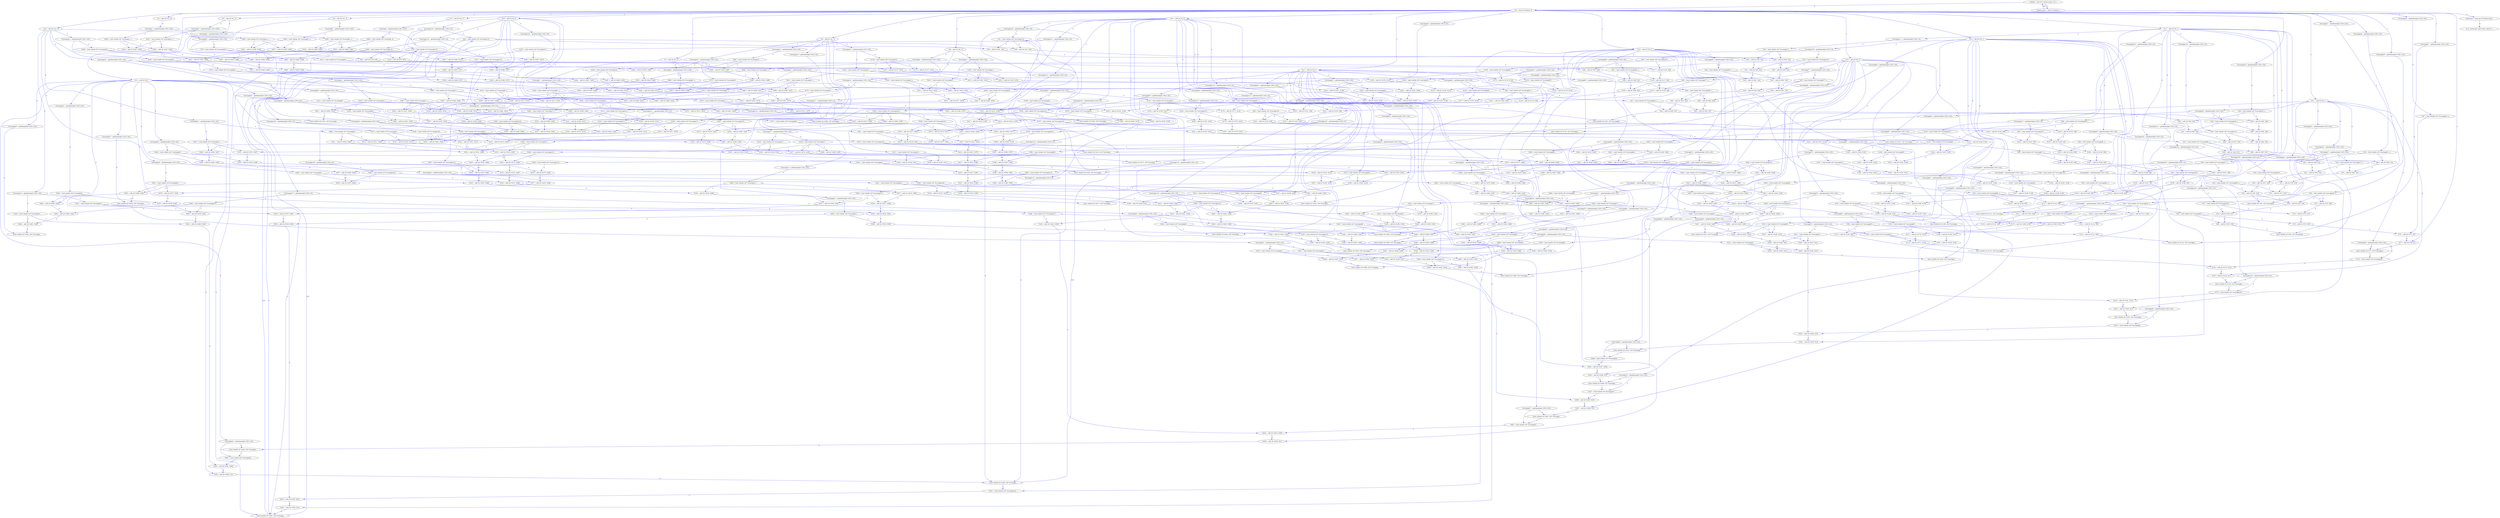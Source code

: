 digraph {
Node0x32473a0[label="  %2 = mul i32 %indvar, 9"];
Node0x32471f0[label="  %indvar = phi i32 [ %indvar.next, %1 ]..."];
Node0x32471f0 -> Node0x32473a0[label="0",color=blue];
Node0x32a09b0[label="  %indvar.next = add i32 %indvar, 1"];
Node0x32471f0 -> Node0x32a09b0[label="0",color=blue];
Node0x3247550[label="  %3 = add i32 %2, 17"];
Node0x32473a0 -> Node0x3247550[label="1",color=blue];
Node0x3247ab0[label="  %4 = add i32 %2, 16"];
Node0x32473a0 -> Node0x3247ab0[label="1",color=blue];
Node0x3249d30[label="  %5 = add i32 %2, 15"];
Node0x32473a0 -> Node0x3249d30[label="1",color=blue];
Node0x322fa20[label="  %6 = add i32 %2, 14"];
Node0x32473a0 -> Node0x322fa20[label="1",color=blue];
Node0x323b9c0[label="  %7 = add i32 %2, 13"];
Node0x32473a0 -> Node0x323b9c0[label="1",color=blue];
Node0x324cd90[label="  %8 = add i32 %2, 12"];
Node0x32473a0 -> Node0x324cd90[label="1",color=blue];
Node0x3250060[label="  %9 = add i32 %2, 11"];
Node0x32473a0 -> Node0x3250060[label="1",color=blue];
Node0x3277230[label="  %10 = add i32 %2, 10"];
Node0x32473a0 -> Node0x3277230[label="1",color=blue];
Node0x3278010[label="  %scevgep26 = getelementptr [100 x i32]..."];
Node0x32473a0 -> Node0x3278010[label="1",color=blue];
Node0x32781c0[label="  %scevgep27 = getelementptr [100 x i32]..."];
Node0x32473a0 -> Node0x32781c0[label="1",color=blue];
Node0x3278370[label="  %scevgep28 = getelementptr [100 x i32]..."];
Node0x32473a0 -> Node0x3278370[label="1",color=blue];
Node0x3278520[label="  %scevgep29 = getelementptr [100 x i32]..."];
Node0x32473a0 -> Node0x3278520[label="1",color=blue];
Node0x327a100[label="  %scevgep30 = getelementptr [100 x i32]..."];
Node0x32473a0 -> Node0x327a100[label="1",color=blue];
Node0x32788a0[label="  %scevgep31 = getelementptr [100 x i32]..."];
Node0x32473a0 -> Node0x32788a0[label="1",color=blue];
Node0x327a4c0[label="  %11 = add i32 %2, 1"];
Node0x32473a0 -> Node0x327a4c0[label="1",color=blue];
Node0x327b240[label="  %scevgep39 = getelementptr [100 x i32]..."];
Node0x32473a0 -> Node0x327b240[label="1",color=blue];
Node0x327d8b0[label="  %12 = add i32 %2, 7"];
Node0x32473a0 -> Node0x327d8b0[label="1",color=blue];
Node0x3273080[label="  %13 = add i32 %2, 6"];
Node0x32473a0 -> Node0x3273080[label="1",color=blue];
Node0x32864f0[label="  %14 = add i32 %2, 5"];
Node0x32473a0 -> Node0x32864f0[label="1",color=blue];
Node0x328a730[label="  %15 = add i32 %2, 4"];
Node0x32473a0 -> Node0x328a730[label="1",color=blue];
Node0x324e540[label="  %16 = add i32 %2, 3"];
Node0x32473a0 -> Node0x324e540[label="1",color=blue];
Node0x31640b0[label="  %17 = add i32 %2, 2"];
Node0x32473a0 -> Node0x31640b0[label="1",color=blue];
Node0x324f3c0[label="  %18 = add i32 %2, 8"];
Node0x32473a0 -> Node0x324f3c0[label="1",color=blue];
Node0x323afb0[label="  %19 = add i32 %2, 9"];
Node0x32473a0 -> Node0x323afb0[label="1",color=blue];
Node0x3239b30[label="  %77 = add i32 %76, %2"];
Node0x32473a0 -> Node0x3239b30[label="1",color=blue];
Node0x3247900[label="  %scevgep = getelementptr [100 x i32]* ..."];
Node0x3247550 -> Node0x3247900[label="0",color=blue];
Node0x329d370[label="  %484 = load volatile i32* %scevgep, al..."];
Node0x3247900 -> Node0x329d370[label="0",color=blue];
Node0x3249ab0[label="  %scevgep1 = getelementptr [100 x i32]*..."];
Node0x3247ab0 -> Node0x3249ab0[label="0",color=blue];
Node0x3299c50[label="  %426 = load volatile i32* %scevgep1, a..."];
Node0x3249ab0 -> Node0x3299c50[label="0",color=blue];
Node0x329d450[label="  %485 = load volatile i32* %scevgep1, a..."];
Node0x3249ab0 -> Node0x329d450[label="0",color=blue];
Node0x3249ee0[label="  %scevgep2 = getelementptr [100 x i32]*..."];
Node0x3249d30 -> Node0x3249ee0[label="0",color=blue];
Node0x3286ce0[label="  %scevgep3 = getelementptr [100 x i32]*..."];
Node0x3249d30 -> Node0x3286ce0[label="0",color=blue];
Node0x329d990[label="  %491 = load volatile i32* %scevgep2, a..."];
Node0x3249ee0 -> Node0x329d990[label="0",color=blue];
Node0x3296530[label="  %368 = load volatile i32* %scevgep3, a..."];
Node0x3286ce0 -> Node0x3296530[label="0",color=blue];
Node0x3299d30[label="  %427 = load volatile i32* %scevgep3, a..."];
Node0x3286ce0 -> Node0x3299d30[label="0",color=blue];
Node0x3231ec0[label="  %scevgep4 = getelementptr [100 x i32]*..."];
Node0x322fa20 -> Node0x3231ec0[label="0",color=blue];
Node0x323b840[label="  %scevgep5 = getelementptr [100 x i32]*..."];
Node0x322fa20 -> Node0x323b840[label="0",color=blue];
Node0x329a270[label="  %433 = load volatile i32* %scevgep4, a..."];
Node0x3231ec0 -> Node0x329a270[label="0",color=blue];
Node0x329d8b0[label="  %490 = load volatile i32* %scevgep4, a..."];
Node0x3231ec0 -> Node0x329d8b0[label="0",color=blue];
Node0x3292e10[label="  %310 = load volatile i32* %scevgep5, a..."];
Node0x323b840 -> Node0x3292e10[label="0",color=blue];
Node0x3296610[label="  %369 = load volatile i32* %scevgep5, a..."];
Node0x323b840 -> Node0x3296610[label="0",color=blue];
Node0x324c680[label="  %scevgep6 = getelementptr [100 x i32]*..."];
Node0x323b9c0 -> Node0x324c680[label="0",color=blue];
Node0x324c800[label="  %scevgep7 = getelementptr [100 x i32]*..."];
Node0x323b9c0 -> Node0x324c800[label="0",color=blue];
Node0x324cc10[label="  %scevgep8 = getelementptr [100 x i32]*..."];
Node0x323b9c0 -> Node0x324cc10[label="0",color=blue];
Node0x329d7d0[label="  %489 = load volatile i32* %scevgep6, a..."];
Node0x324c680 -> Node0x329d7d0[label="0",color=blue];
Node0x3296b50[label="  %375 = load volatile i32* %scevgep7, a..."];
Node0x324c800 -> Node0x3296b50[label="0",color=blue];
Node0x329a190[label="  %432 = load volatile i32* %scevgep7, a..."];
Node0x324c800 -> Node0x329a190[label="0",color=blue];
Node0x3251650[label="  %252 = load volatile i32* %scevgep8, a..."];
Node0x324cc10 -> Node0x3251650[label="0",color=blue];
Node0x3292ef0[label="  %311 = load volatile i32* %scevgep8, a..."];
Node0x324cc10 -> Node0x3292ef0[label="0",color=blue];
Node0x31928f0[label="  %scevgep9 = getelementptr [100 x i32]*..."];
Node0x324cd90 -> Node0x31928f0[label="0",color=blue];
Node0x324d3b0[label="  %scevgep10 = getelementptr [100 x i32]..."];
Node0x324cd90 -> Node0x324d3b0[label="0",color=blue];
Node0x324fee0[label="  %scevgep11 = getelementptr [100 x i32]..."];
Node0x324cd90 -> Node0x324fee0[label="0",color=blue];
Node0x329a0b0[label="  %431 = load volatile i32* %scevgep9, a..."];
Node0x31928f0 -> Node0x329a0b0[label="0",color=blue];
Node0x329d6f0[label="  %488 = load volatile i32* %scevgep9, a..."];
Node0x31928f0 -> Node0x329d6f0[label="0",color=blue];
Node0x3293430[label="  %317 = load volatile i32* %scevgep10, ..."];
Node0x324d3b0 -> Node0x3293430[label="0",color=blue];
Node0x3296a70[label="  %374 = load volatile i32* %scevgep10, ..."];
Node0x324d3b0 -> Node0x3296a70[label="0",color=blue];
Node0x3240220[label="  %194 = load volatile i32* %scevgep11, ..."];
Node0x324fee0 -> Node0x3240220[label="0",color=blue];
Node0x3251730[label="  %253 = load volatile i32* %scevgep11, ..."];
Node0x324fee0 -> Node0x3251730[label="0",color=blue];
Node0x32745e0[label="  %scevgep12 = getelementptr [100 x i32]..."];
Node0x3250060 -> Node0x32745e0[label="0",color=blue];
Node0x3274790[label="  %scevgep13 = getelementptr [100 x i32]..."];
Node0x3250060 -> Node0x3274790[label="0",color=blue];
Node0x3274940[label="  %scevgep14 = getelementptr [100 x i32]..."];
Node0x3250060 -> Node0x3274940[label="0",color=blue];
Node0x3274af0[label="  %scevgep15 = getelementptr [100 x i32]..."];
Node0x3250060 -> Node0x3274af0[label="0",color=blue];
Node0x3274ca0[label="  %scevgep16 = getelementptr [100 x i32]..."];
Node0x3250060 -> Node0x3274ca0[label="0",color=blue];
Node0x3274e50[label="  %scevgep17 = getelementptr [100 x i32]..."];
Node0x3250060 -> Node0x3274e50[label="0",color=blue];
Node0x32770c0[label="  %scevgep18 = getelementptr [100 x i32]..."];
Node0x3250060 -> Node0x32770c0[label="0",color=blue];
Node0x329e330[label="  %502 = load volatile i32* %scevgep12, ..."];
Node0x32745e0 -> Node0x329e330[label="0",color=blue];
Node0x329e090[label="  %499 = load volatile i32* %scevgep13, ..."];
Node0x3274790 -> Node0x329e090[label="0",color=blue];
Node0x329dd10[label="  %495 = load volatile i32* %scevgep14, ..."];
Node0x3274940 -> Node0x329dd10[label="0",color=blue];
Node0x329d610[label="  %487 = load volatile i32* %scevgep15, ..."];
Node0x3274af0 -> Node0x329d610[label="0",color=blue];
Node0x3296990[label="  %373 = load volatile i32* %scevgep16, ..."];
Node0x3274ca0 -> Node0x3296990[label="0",color=blue];
Node0x3299fd0[label="  %430 = load volatile i32* %scevgep16, ..."];
Node0x3274ca0 -> Node0x3299fd0[label="0",color=blue];
Node0x3251c70[label="  %259 = load volatile i32* %scevgep17, ..."];
Node0x3274e50 -> Node0x3251c70[label="0",color=blue];
Node0x3293350[label="  %316 = load volatile i32* %scevgep17, ..."];
Node0x3274e50 -> Node0x3293350[label="0",color=blue];
Node0x323cb00[label="  %136 = load volatile i32* %scevgep18, ..."];
Node0x32770c0 -> Node0x323cb00[label="0",color=blue];
Node0x3240300[label="  %195 = load volatile i32* %scevgep18, ..."];
Node0x32770c0 -> Node0x3240300[label="0",color=blue];
Node0x3245260[label="  %scevgep19 = getelementptr [100 x i32]..."];
Node0x3277230 -> Node0x3245260[label="0",color=blue];
Node0x32775f0[label="  %scevgep20 = getelementptr [100 x i32]..."];
Node0x3277230 -> Node0x32775f0[label="0",color=blue];
Node0x32777a0[label="  %scevgep21 = getelementptr [100 x i32]..."];
Node0x3277230 -> Node0x32777a0[label="0",color=blue];
Node0x3277950[label="  %scevgep22 = getelementptr [100 x i32]..."];
Node0x3277230 -> Node0x3277950[label="0",color=blue];
Node0x3277b00[label="  %scevgep23 = getelementptr [100 x i32]..."];
Node0x3277230 -> Node0x3277b00[label="0",color=blue];
Node0x3277cb0[label="  %scevgep24 = getelementptr [100 x i32]..."];
Node0x3277230 -> Node0x3277cb0[label="0",color=blue];
Node0x3277e60[label="  %scevgep25 = getelementptr [100 x i32]..."];
Node0x3277230 -> Node0x3277e60[label="0",color=blue];
Node0x329ac10[label="  %444 = load volatile i32* %scevgep19, ..."];
Node0x3245260 -> Node0x329ac10[label="0",color=blue];
Node0x329e250[label="  %501 = load volatile i32* %scevgep19, ..."];
Node0x3245260 -> Node0x329e250[label="0",color=blue];
Node0x329a970[label="  %441 = load volatile i32* %scevgep20, ..."];
Node0x32775f0 -> Node0x329a970[label="0",color=blue];
Node0x329dfb0[label="  %498 = load volatile i32* %scevgep20, ..."];
Node0x32775f0 -> Node0x329dfb0[label="0",color=blue];
Node0x329a5f0[label="  %437 = load volatile i32* %scevgep21, ..."];
Node0x32777a0 -> Node0x329a5f0[label="0",color=blue];
Node0x329dc30[label="  %494 = load volatile i32* %scevgep21, ..."];
Node0x32777a0 -> Node0x329dc30[label="0",color=blue];
Node0x3299ef0[label="  %429 = load volatile i32* %scevgep22, ..."];
Node0x3277950 -> Node0x3299ef0[label="0",color=blue];
Node0x329d530[label="  %486 = load volatile i32* %scevgep22, ..."];
Node0x3277950 -> Node0x329d530[label="0",color=blue];
Node0x3293270[label="  %315 = load volatile i32* %scevgep23, ..."];
Node0x3277b00 -> Node0x3293270[label="0",color=blue];
Node0x32968b0[label="  %372 = load volatile i32* %scevgep23, ..."];
Node0x3277b00 -> Node0x32968b0[label="0",color=blue];
Node0x3240840[label="  %201 = load volatile i32* %scevgep24, ..."];
Node0x3277cb0 -> Node0x3240840[label="0",color=blue];
Node0x3251b90[label="  %258 = load volatile i32* %scevgep24, ..."];
Node0x3277cb0 -> Node0x3251b90[label="0",color=blue];
Node0x3239dd0[label="  %78 = load volatile i32* %scevgep25, a..."];
Node0x3277e60 -> Node0x3239dd0[label="0",color=blue];
Node0x323cbe0[label="  %137 = load volatile i32* %scevgep25, ..."];
Node0x3277e60 -> Node0x323cbe0[label="0",color=blue];
Node0x3233d10[label="  %57 = load volatile i32* %scevgep26, a..."];
Node0x3278010 -> Node0x3233d10[label="0",color=blue];
Node0x3238760[label="  store volatile i32 %56, i32* %scevgep2..."];
Node0x32781c0 -> Node0x3238760[label="0",color=blue];
Node0x322f720[label="  store volatile i32 %53, i32* %scevgep2..."];
Node0x3278370 -> Node0x322f720[label="0",color=blue];
Node0x322e8c0[label="  store volatile i32 %45, i32* %scevgep2..."];
Node0x3278520 -> Node0x322e8c0[label="0",color=blue];
Node0x32351c0[label="  %36 = load volatile i32* %scevgep30, a..."];
Node0x327a100 -> Node0x32351c0[label="0",color=blue];
Node0x31759e0[label="  %32 = load volatile i32* %scevgep31, a..."];
Node0x32788a0 -> Node0x31759e0[label="0",color=blue];
Node0x327a670[label="  %scevgep32 = getelementptr [100 x i32]..."];
Node0x327a4c0 -> Node0x327a670[label="0",color=blue];
Node0x327a820[label="  %scevgep33 = getelementptr [100 x i32]..."];
Node0x327a4c0 -> Node0x327a820[label="0",color=blue];
Node0x327a9d0[label="  %scevgep34 = getelementptr [100 x i32]..."];
Node0x327a4c0 -> Node0x327a9d0[label="0",color=blue];
Node0x327ab80[label="  %scevgep35 = getelementptr [100 x i32]..."];
Node0x327a4c0 -> Node0x327ab80[label="0",color=blue];
Node0x327ad30[label="  %scevgep36 = getelementptr [100 x i32]..."];
Node0x327a4c0 -> Node0x327ad30[label="0",color=blue];
Node0x327aee0[label="  %scevgep37 = getelementptr [100 x i32]..."];
Node0x327a4c0 -> Node0x327aee0[label="0",color=blue];
Node0x327b090[label="  %scevgep38 = getelementptr [100 x i32]..."];
Node0x327a4c0 -> Node0x327b090[label="0",color=blue];
Node0x323c860[label="  %135 = add i32 %134, %11"];
Node0x327a4c0 -> Node0x323c860[label="0",color=blue];
Node0x32534c0[label="  store volatile i32 %114, i32* %scevgep..."];
Node0x327a670 -> Node0x32534c0[label="0",color=blue];
Node0x3253140[label="  store volatile i32 %111, i32* %scevgep..."];
Node0x327a820 -> Node0x3253140[label="0",color=blue];
Node0x3252960[label="  store volatile i32 %103, i32* %scevgep..."];
Node0x327a9d0 -> Node0x3252960[label="0",color=blue];
Node0x323abd0[label="  %94 = load volatile i32* %scevgep35, a..."];
Node0x327ab80 -> Node0x323abd0[label="0",color=blue];
Node0x3239c10[label="  store volatile i32 %77, i32* %scevgep3..."];
Node0x327ad30 -> Node0x3239c10[label="0",color=blue];
Node0x32535a0[label="  %115 = load volatile i32* %scevgep36, ..."];
Node0x327ad30 -> Node0x32535a0[label="0",color=blue];
Node0x323b5e0[label="  %33 = load volatile i32* %scevgep37, a..."];
Node0x327aee0 -> Node0x323b5e0[label="0",color=blue];
Node0x323a850[label="  %90 = load volatile i32* %scevgep37, a..."];
Node0x327aee0 -> Node0x323a850[label="0",color=blue];
Node0x3163cd0[label="  %29 = load volatile i32* %scevgep38, a..."];
Node0x327b090 -> Node0x3163cd0[label="0",color=blue];
Node0x323a4d0[label="  %86 = load volatile i32* %scevgep38, a..."];
Node0x327b090 -> Node0x323a4d0[label="0",color=blue];
Node0x3242fd0[label="  %28 = load volatile i32* %scevgep39, a..."];
Node0x327b240 -> Node0x3242fd0[label="0",color=blue];
Node0x327da20[label="  %scevgep40 = getelementptr [100 x i32]..."];
Node0x327d8b0 -> Node0x327da20[label="0",color=blue];
Node0x3247e30[label="  %scevgep41 = getelementptr [100 x i32]..."];
Node0x327d8b0 -> Node0x3247e30[label="0",color=blue];
Node0x327edf0[label="  %scevgep42 = getelementptr [100 x i32]..."];
Node0x327d8b0 -> Node0x327edf0[label="0",color=blue];
Node0x327efa0[label="  %scevgep43 = getelementptr [100 x i32]..."];
Node0x327d8b0 -> Node0x327efa0[label="0",color=blue];
Node0x327f150[label="  %scevgep44 = getelementptr [100 x i32]..."];
Node0x327d8b0 -> Node0x327f150[label="0",color=blue];
Node0x327f300[label="  %scevgep45 = getelementptr [100 x i32]..."];
Node0x327d8b0 -> Node0x327f300[label="0",color=blue];
Node0x327f4b0[label="  %scevgep46 = getelementptr [100 x i32]..."];
Node0x327d8b0 -> Node0x327f4b0[label="0",color=blue];
Node0x327f660[label="  %scevgep47 = getelementptr [100 x i32]..."];
Node0x327d8b0 -> Node0x327f660[label="0",color=blue];
Node0x327f810[label="  %scevgep48 = getelementptr [100 x i32]..."];
Node0x327d8b0 -> Node0x327f810[label="0",color=blue];
Node0x327f9c0[label="  %scevgep49 = getelementptr [100 x i32]..."];
Node0x327d8b0 -> Node0x327f9c0[label="0",color=blue];
Node0x327fb70[label="  %scevgep50 = getelementptr [100 x i32]..."];
Node0x327d8b0 -> Node0x327fb70[label="0",color=blue];
Node0x3281750[label="  %scevgep51 = getelementptr [100 x i32]..."];
Node0x327d8b0 -> Node0x3281750[label="0",color=blue];
Node0x327fef0[label="  %scevgep52 = getelementptr [100 x i32]..."];
Node0x327d8b0 -> Node0x327fef0[label="0",color=blue];
Node0x329d0d0[label="  %483 = add i32 %482, %12"];
Node0x327d8b0 -> Node0x329d0d0[label="0",color=blue];
Node0x329be70[label="  store volatile i32 %462, i32* %scevgep..."];
Node0x327da20 -> Node0x329be70[label="0",color=blue];
Node0x329baf0[label="  store volatile i32 %459, i32* %scevgep..."];
Node0x3247e30 -> Node0x329baf0[label="0",color=blue];
Node0x329b310[label="  store volatile i32 %451, i32* %scevgep..."];
Node0x327edf0 -> Node0x329b310[label="0",color=blue];
Node0x329aa50[label="  %442 = load volatile i32* %scevgep43, ..."];
Node0x327efa0 -> Node0x329aa50[label="0",color=blue];
Node0x3299a90[label="  store volatile i32 %425, i32* %scevgep..."];
Node0x327f150 -> Node0x3299a90[label="0",color=blue];
Node0x329bf50[label="  %463 = load volatile i32* %scevgep44, ..."];
Node0x327f150 -> Node0x329bf50[label="0",color=blue];
Node0x3297090[label="  %381 = load volatile i32* %scevgep45, ..."];
Node0x327f300 -> Node0x3297090[label="0",color=blue];
Node0x329a6d0[label="  %438 = load volatile i32* %scevgep45, ..."];
Node0x327f300 -> Node0x329a6d0[label="0",color=blue];
Node0x3296d10[label="  %377 = load volatile i32* %scevgep46, ..."];
Node0x327f4b0 -> Node0x3296d10[label="0",color=blue];
Node0x329a350[label="  %434 = load volatile i32* %scevgep46, ..."];
Node0x327f4b0 -> Node0x329a350[label="0",color=blue];
Node0x32906b0[label="  %270 = load volatile i32* %scevgep47, ..."];
Node0x327f660 -> Node0x32906b0[label="0",color=blue];
Node0x3293cf0[label="  %327 = load volatile i32* %scevgep47, ..."];
Node0x327f660 -> Node0x3293cf0[label="0",color=blue];
Node0x3290410[label="  %267 = load volatile i32* %scevgep48, ..."];
Node0x327f810 -> Node0x3290410[label="0",color=blue];
Node0x3293a50[label="  %324 = load volatile i32* %scevgep48, ..."];
Node0x327f810 -> Node0x3293a50[label="0",color=blue];
Node0x3251ff0[label="  %263 = load volatile i32* %scevgep49, ..."];
Node0x327f9c0 -> Node0x3251ff0[label="0",color=blue];
Node0x32936d0[label="  %320 = load volatile i32* %scevgep49, ..."];
Node0x327f9c0 -> Node0x32936d0[label="0",color=blue];
Node0x32518f0[label="  %255 = load volatile i32* %scevgep50, ..."];
Node0x327fb70 -> Node0x32518f0[label="0",color=blue];
Node0x3292fd0[label="  %312 = load volatile i32* %scevgep50, ..."];
Node0x327fb70 -> Node0x3292fd0[label="0",color=blue];
Node0x323cf60[label="  %141 = load volatile i32* %scevgep51, ..."];
Node0x3281750 -> Node0x323cf60[label="0",color=blue];
Node0x32405a0[label="  %198 = load volatile i32* %scevgep51, ..."];
Node0x3281750 -> Node0x32405a0[label="0",color=blue];
Node0x3242ef0[label="  %27 = load volatile i32* %scevgep52, a..."];
Node0x327fef0 -> Node0x3242ef0[label="0",color=blue];
Node0x323a310[label="  %84 = load volatile i32* %scevgep52, a..."];
Node0x327fef0 -> Node0x323a310[label="0",color=blue];
Node0x3273230[label="  %scevgep53 = getelementptr [100 x i32]..."];
Node0x3273080 -> Node0x3273230[label="0",color=blue];
Node0x32733e0[label="  %scevgep54 = getelementptr [100 x i32]..."];
Node0x3273080 -> Node0x32733e0[label="0",color=blue];
Node0x32827d0[label="  %scevgep55 = getelementptr [100 x i32]..."];
Node0x3273080 -> Node0x32827d0[label="0",color=blue];
Node0x3282980[label="  %scevgep56 = getelementptr [100 x i32]..."];
Node0x3273080 -> Node0x3282980[label="0",color=blue];
Node0x3282b30[label="  %scevgep57 = getelementptr [100 x i32]..."];
Node0x3273080 -> Node0x3282b30[label="0",color=blue];
Node0x3282ce0[label="  %scevgep58 = getelementptr [100 x i32]..."];
Node0x3273080 -> Node0x3282ce0[label="0",color=blue];
Node0x32858c0[label="  %scevgep59 = getelementptr [100 x i32]..."];
Node0x3273080 -> Node0x32858c0[label="0",color=blue];
Node0x3283060[label="  %scevgep60 = getelementptr [100 x i32]..."];
Node0x3273080 -> Node0x3283060[label="0",color=blue];
Node0x3285c80[label="  %scevgep61 = getelementptr [100 x i32]..."];
Node0x3273080 -> Node0x3285c80[label="0",color=blue];
Node0x3285e30[label="  %scevgep62 = getelementptr [100 x i32]..."];
Node0x3273080 -> Node0x3285e30[label="0",color=blue];
Node0x3285fe0[label="  %scevgep63 = getelementptr [100 x i32]..."];
Node0x3273080 -> Node0x3285fe0[label="0",color=blue];
Node0x3286190[label="  %scevgep64 = getelementptr [100 x i32]..."];
Node0x3273080 -> Node0x3286190[label="0",color=blue];
Node0x3286340[label="  %scevgep65 = getelementptr [100 x i32]..."];
Node0x3273080 -> Node0x3286340[label="0",color=blue];
Node0x32999b0[label="  %425 = add i32 %424, %13"];
Node0x3273080 -> Node0x32999b0[label="0",color=blue];
Node0x3298750[label="  store volatile i32 %404, i32* %scevgep..."];
Node0x3273230 -> Node0x3298750[label="0",color=blue];
Node0x32983d0[label="  store volatile i32 %401, i32* %scevgep..."];
Node0x32733e0 -> Node0x32983d0[label="0",color=blue];
Node0x3297bf0[label="  store volatile i32 %393, i32* %scevgep..."];
Node0x32827d0 -> Node0x3297bf0[label="0",color=blue];
Node0x3297330[label="  %384 = load volatile i32* %scevgep56, ..."];
Node0x3282980 -> Node0x3297330[label="0",color=blue];
Node0x3296370[label="  store volatile i32 %367, i32* %scevgep..."];
Node0x3282b30 -> Node0x3296370[label="0",color=blue];
Node0x3298830[label="  %405 = load volatile i32* %scevgep57, ..."];
Node0x3282b30 -> Node0x3298830[label="0",color=blue];
Node0x3293970[label="  %323 = load volatile i32* %scevgep58, ..."];
Node0x3282ce0 -> Node0x3293970[label="0",color=blue];
Node0x3296fb0[label="  %380 = load volatile i32* %scevgep58, ..."];
Node0x3282ce0 -> Node0x3296fb0[label="0",color=blue];
Node0x32935f0[label="  %319 = load volatile i32* %scevgep59, ..."];
Node0x32858c0 -> Node0x32935f0[label="0",color=blue];
Node0x3296c30[label="  %376 = load volatile i32* %scevgep59, ..."];
Node0x32858c0 -> Node0x3296c30[label="0",color=blue];
Node0x32411e0[label="  %212 = load volatile i32* %scevgep60, ..."];
Node0x3283060 -> Node0x32411e0[label="0",color=blue];
Node0x32905d0[label="  %269 = load volatile i32* %scevgep60, ..."];
Node0x3283060 -> Node0x32905d0[label="0",color=blue];
Node0x3240f40[label="  %209 = load volatile i32* %scevgep61, ..."];
Node0x3285c80 -> Node0x3240f40[label="0",color=blue];
Node0x3290330[label="  %266 = load volatile i32* %scevgep61, ..."];
Node0x3285c80 -> Node0x3290330[label="0",color=blue];
Node0x3240bc0[label="  %205 = load volatile i32* %scevgep62, ..."];
Node0x3285e30 -> Node0x3240bc0[label="0",color=blue];
Node0x3251f10[label="  %262 = load volatile i32* %scevgep62, ..."];
Node0x3285e30 -> Node0x3251f10[label="0",color=blue];
Node0x32404c0[label="  %197 = load volatile i32* %scevgep63, ..."];
Node0x3285fe0 -> Node0x32404c0[label="0",color=blue];
Node0x3251810[label="  %254 = load volatile i32* %scevgep63, ..."];
Node0x3285fe0 -> Node0x3251810[label="0",color=blue];
Node0x323a230[label="  %83 = load volatile i32* %scevgep64, a..."];
Node0x3286190 -> Node0x323a230[label="0",color=blue];
Node0x323ce80[label="  %140 = load volatile i32* %scevgep64, ..."];
Node0x3286190 -> Node0x323ce80[label="0",color=blue];
Node0x3178080[label="  %26 = load volatile i32* %scevgep65, a..."];
Node0x3286340 -> Node0x3178080[label="0",color=blue];
Node0x32866a0[label="  %scevgep66 = getelementptr [100 x i32]..."];
Node0x32864f0 -> Node0x32866a0[label="0",color=blue];
Node0x3286850[label="  %scevgep67 = getelementptr [100 x i32]..."];
Node0x32864f0 -> Node0x3286850[label="0",color=blue];
Node0x3288430[label="  %scevgep68 = getelementptr [100 x i32]..."];
Node0x32864f0 -> Node0x3288430[label="0",color=blue];
Node0x3286bd0[label="  %scevgep69 = getelementptr [100 x i32]..."];
Node0x32864f0 -> Node0x3286bd0[label="0",color=blue];
Node0x32887f0[label="  %scevgep70 = getelementptr [100 x i32]..."];
Node0x32864f0 -> Node0x32887f0[label="0",color=blue];
Node0x3289b60[label="  %scevgep71 = getelementptr [100 x i32]..."];
Node0x32864f0 -> Node0x3289b60[label="0",color=blue];
Node0x3289d10[label="  %scevgep72 = getelementptr [100 x i32]..."];
Node0x32864f0 -> Node0x3289d10[label="0",color=blue];
Node0x3289ec0[label="  %scevgep73 = getelementptr [100 x i32]..."];
Node0x32864f0 -> Node0x3289ec0[label="0",color=blue];
Node0x328a070[label="  %scevgep74 = getelementptr [100 x i32]..."];
Node0x32864f0 -> Node0x328a070[label="0",color=blue];
Node0x328a220[label="  %scevgep75 = getelementptr [100 x i32]..."];
Node0x32864f0 -> Node0x328a220[label="0",color=blue];
Node0x328a3d0[label="  %scevgep76 = getelementptr [100 x i32]..."];
Node0x32864f0 -> Node0x328a3d0[label="0",color=blue];
Node0x328a580[label="  %scevgep77 = getelementptr [100 x i32]..."];
Node0x32864f0 -> Node0x328a580[label="0",color=blue];
Node0x3296290[label="  %367 = add i32 %366, %14"];
Node0x32864f0 -> Node0x3296290[label="0",color=blue];
Node0x3295030[label="  store volatile i32 %346, i32* %scevgep..."];
Node0x32866a0 -> Node0x3295030[label="0",color=blue];
Node0x3294cb0[label="  store volatile i32 %343, i32* %scevgep..."];
Node0x3286850 -> Node0x3294cb0[label="0",color=blue];
Node0x32944d0[label="  store volatile i32 %335, i32* %scevgep..."];
Node0x3288430 -> Node0x32944d0[label="0",color=blue];
Node0x3293c10[label="  %326 = load volatile i32* %scevgep69, ..."];
Node0x3286bd0 -> Node0x3293c10[label="0",color=blue];
Node0x3292c50[label="  store volatile i32 %309, i32* %scevgep..."];
Node0x32887f0 -> Node0x3292c50[label="0",color=blue];
Node0x3295110[label="  %347 = load volatile i32* %scevgep70, ..."];
Node0x32887f0 -> Node0x3295110[label="0",color=blue];
Node0x3290250[label="  %265 = load volatile i32* %scevgep71, ..."];
Node0x3289b60 -> Node0x3290250[label="0",color=blue];
Node0x3293890[label="  %322 = load volatile i32* %scevgep71, ..."];
Node0x3289b60 -> Node0x3293890[label="0",color=blue];
Node0x3251e30[label="  %261 = load volatile i32* %scevgep72, ..."];
Node0x3289d10 -> Node0x3251e30[label="0",color=blue];
Node0x3293510[label="  %318 = load volatile i32* %scevgep72, ..."];
Node0x3289d10 -> Node0x3293510[label="0",color=blue];
Node0x323dac0[label="  %154 = load volatile i32* %scevgep73, ..."];
Node0x3289ec0 -> Node0x323dac0[label="0",color=blue];
Node0x3241100[label="  %211 = load volatile i32* %scevgep73, ..."];
Node0x3289ec0 -> Node0x3241100[label="0",color=blue];
Node0x323d820[label="  %151 = load volatile i32* %scevgep74, ..."];
Node0x328a070 -> Node0x323d820[label="0",color=blue];
Node0x3240e60[label="  %208 = load volatile i32* %scevgep74, ..."];
Node0x328a070 -> Node0x3240e60[label="0",color=blue];
Node0x323d4a0[label="  %147 = load volatile i32* %scevgep75, ..."];
Node0x328a220 -> Node0x323d4a0[label="0",color=blue];
Node0x3240ae0[label="  %204 = load volatile i32* %scevgep75, ..."];
Node0x328a220 -> Node0x3240ae0[label="0",color=blue];
Node0x323cda0[label="  %139 = load volatile i32* %scevgep76, ..."];
Node0x328a3d0 -> Node0x323cda0[label="0",color=blue];
Node0x32403e0[label="  %196 = load volatile i32* %scevgep76, ..."];
Node0x328a3d0 -> Node0x32403e0[label="0",color=blue];
Node0x3177fa0[label="  %25 = load volatile i32* %scevgep77, a..."];
Node0x328a580 -> Node0x3177fa0[label="0",color=blue];
Node0x323a150[label="  %82 = load volatile i32* %scevgep77, a..."];
Node0x328a580 -> Node0x323a150[label="0",color=blue];
Node0x328a8e0[label="  %scevgep78 = getelementptr [100 x i32]..."];
Node0x328a730 -> Node0x328a8e0[label="0",color=blue];
Node0x328aad0[label="  %scevgep79 = getelementptr [100 x i32]..."];
Node0x328a730 -> Node0x328aad0[label="0",color=blue];
Node0x328ac50[label="  %scevgep80 = getelementptr [100 x i32]..."];
Node0x328a730 -> Node0x328ac50[label="0",color=blue];
Node0x328ae00[label="  %scevgep81 = getelementptr [100 x i32]..."];
Node0x328a730 -> Node0x328ae00[label="0",color=blue];
Node0x328afb0[label="  %scevgep82 = getelementptr [100 x i32]..."];
Node0x328a730 -> Node0x328afb0[label="0",color=blue];
Node0x328b160[label="  %scevgep83 = getelementptr [100 x i32]..."];
Node0x328a730 -> Node0x328b160[label="0",color=blue];
Node0x328b310[label="  %scevgep84 = getelementptr [100 x i32]..."];
Node0x328a730 -> Node0x328b310[label="0",color=blue];
Node0x328b4c0[label="  %scevgep85 = getelementptr [100 x i32]..."];
Node0x328a730 -> Node0x328b4c0[label="0",color=blue];
Node0x328b670[label="  %scevgep86 = getelementptr [100 x i32]..."];
Node0x328a730 -> Node0x328b670[label="0",color=blue];
Node0x328b820[label="  %scevgep87 = getelementptr [100 x i32]..."];
Node0x328a730 -> Node0x328b820[label="0",color=blue];
Node0x32789b0[label="  %scevgep88 = getelementptr [100 x i32]..."];
Node0x328a730 -> Node0x32789b0[label="0",color=blue];
Node0x32899b0[label="  %scevgep89 = getelementptr [100 x i32]..."];
Node0x328a730 -> Node0x32899b0[label="0",color=blue];
Node0x3292b70[label="  %309 = add i32 %308, %15"];
Node0x328a730 -> Node0x3292b70[label="0",color=blue];
Node0x3291910[label="  store volatile i32 %288, i32* %scevgep..."];
Node0x328a8e0 -> Node0x3291910[label="0",color=blue];
Node0x3291590[label="  store volatile i32 %285, i32* %scevgep..."];
Node0x328aad0 -> Node0x3291590[label="0",color=blue];
Node0x3290db0[label="  store volatile i32 %277, i32* %scevgep..."];
Node0x328ac50 -> Node0x3290db0[label="0",color=blue];
Node0x32904f0[label="  %268 = load volatile i32* %scevgep81, ..."];
Node0x328ae00 -> Node0x32904f0[label="0",color=blue];
Node0x3251490[label="  store volatile i32 %251, i32* %scevgep..."];
Node0x328afb0 -> Node0x3251490[label="0",color=blue];
Node0x32919f0[label="  %289 = load volatile i32* %scevgep82, ..."];
Node0x328afb0 -> Node0x32919f0[label="0",color=blue];
Node0x3240d80[label="  %207 = load volatile i32* %scevgep83, ..."];
Node0x328b160 -> Node0x3240d80[label="0",color=blue];
Node0x3290170[label="  %264 = load volatile i32* %scevgep83, ..."];
Node0x328b160 -> Node0x3290170[label="0",color=blue];
Node0x3240a00[label="  %203 = load volatile i32* %scevgep84, ..."];
Node0x328b310 -> Node0x3240a00[label="0",color=blue];
Node0x3251d50[label="  %260 = load volatile i32* %scevgep84, ..."];
Node0x328b310 -> Node0x3251d50[label="0",color=blue];
Node0x3252260[label="  %96 = load volatile i32* %scevgep85, a..."];
Node0x328b4c0 -> Node0x3252260[label="0",color=blue];
Node0x323d9e0[label="  %153 = load volatile i32* %scevgep85, ..."];
Node0x328b4c0 -> Node0x323d9e0[label="0",color=blue];
Node0x323aaf0[label="  %93 = load volatile i32* %scevgep86, a..."];
Node0x328b670 -> Node0x323aaf0[label="0",color=blue];
Node0x323d740[label="  %150 = load volatile i32* %scevgep86, ..."];
Node0x328b670 -> Node0x323d740[label="0",color=blue];
Node0x323a770[label="  %89 = load volatile i32* %scevgep87, a..."];
Node0x328b820 -> Node0x323a770[label="0",color=blue];
Node0x323d3c0[label="  %146 = load volatile i32* %scevgep87, ..."];
Node0x328b820 -> Node0x323d3c0[label="0",color=blue];
Node0x323a070[label="  %81 = load volatile i32* %scevgep88, a..."];
Node0x32789b0 -> Node0x323a070[label="0",color=blue];
Node0x323ccc0[label="  %138 = load volatile i32* %scevgep88, ..."];
Node0x32789b0 -> Node0x323ccc0[label="0",color=blue];
Node0x318a220[label="  %24 = load volatile i32* %scevgep89, a..."];
Node0x32899b0 -> Node0x318a220[label="0",color=blue];
Node0x32447b0[label="  %scevgep90 = getelementptr [100 x i32]..."];
Node0x324e540 -> Node0x32447b0[label="0",color=blue];
Node0x324d1b0[label="  %scevgep91 = getelementptr [100 x i32]..."];
Node0x324e540 -> Node0x324d1b0[label="0",color=blue];
Node0x322d020[label="  %scevgep92 = getelementptr [100 x i32]..."];
Node0x324e540 -> Node0x322d020[label="0",color=blue];
Node0x3242240[label="  %scevgep93 = getelementptr [100 x i32]..."];
Node0x324e540 -> Node0x3242240[label="0",color=blue];
Node0x32325c0[label="  %scevgep94 = getelementptr [100 x i32]..."];
Node0x324e540 -> Node0x32325c0[label="0",color=blue];
Node0x3182a10[label="  %scevgep95 = getelementptr [100 x i32]..."];
Node0x324e540 -> Node0x3182a10[label="0",color=blue];
Node0x318c160[label="  %scevgep96 = getelementptr [100 x i32]..."];
Node0x324e540 -> Node0x318c160[label="0",color=blue];
Node0x31651b0[label="  %scevgep97 = getelementptr [100 x i32]..."];
Node0x324e540 -> Node0x31651b0[label="0",color=blue];
Node0x3165350[label="  %scevgep98 = getelementptr [100 x i32]..."];
Node0x324e540 -> Node0x3165350[label="0",color=blue];
Node0x31654f0[label="  %scevgep99 = getelementptr [100 x i32]..."];
Node0x324e540 -> Node0x31654f0[label="0",color=blue];
Node0x3163f10[label="  %scevgep100 = getelementptr [100 x i32..."];
Node0x324e540 -> Node0x3163f10[label="0",color=blue];
Node0x32513b0[label="  %251 = add i32 %250, %16"];
Node0x324e540 -> Node0x32513b0[label="0",color=blue];
Node0x328c080[label="  store volatile i32 %230, i32* %scevgep..."];
Node0x32447b0 -> Node0x328c080[label="0",color=blue];
Node0x32420c0[label="  store volatile i32 %227, i32* %scevgep..."];
Node0x324d1b0 -> Node0x32420c0[label="0",color=blue];
Node0x32418e0[label="  store volatile i32 %219, i32* %scevgep..."];
Node0x322d020 -> Node0x32418e0[label="0",color=blue];
Node0x3241020[label="  %210 = load volatile i32* %scevgep93, ..."];
Node0x3242240 -> Node0x3241020[label="0",color=blue];
Node0x3240060[label="  store volatile i32 %193, i32* %scevgep..."];
Node0x32325c0 -> Node0x3240060[label="0",color=blue];
Node0x3250170[label="  %231 = load volatile i32* %scevgep94, ..."];
Node0x32325c0 -> Node0x3250170[label="0",color=blue];
Node0x323d660[label="  %149 = load volatile i32* %scevgep95, ..."];
Node0x3182a10 -> Node0x323d660[label="0",color=blue];
Node0x3240ca0[label="  %206 = load volatile i32* %scevgep95, ..."];
Node0x3182a10 -> Node0x3240ca0[label="0",color=blue];
Node0x323d2e0[label="  %145 = load volatile i32* %scevgep96, ..."];
Node0x318c160 -> Node0x323d2e0[label="0",color=blue];
Node0x3240920[label="  %202 = load volatile i32* %scevgep96, ..."];
Node0x318c160 -> Node0x3240920[label="0",color=blue];
Node0x323ae10[label="  %38 = load volatile i32* %scevgep97, a..."];
Node0x31651b0 -> Node0x323ae10[label="0",color=blue];
Node0x3252180[label="  %95 = load volatile i32* %scevgep97, a..."];
Node0x31651b0 -> Node0x3252180[label="0",color=blue];
Node0x32350e0[label="  %35 = load volatile i32* %scevgep98, a..."];
Node0x3165350 -> Node0x32350e0[label="0",color=blue];
Node0x323aa10[label="  %92 = load volatile i32* %scevgep98, a..."];
Node0x3165350 -> Node0x323aa10[label="0",color=blue];
Node0x3175900[label="  %31 = load volatile i32* %scevgep99, a..."];
Node0x31654f0 -> Node0x3175900[label="0",color=blue];
Node0x323a690[label="  %88 = load volatile i32* %scevgep99, a..."];
Node0x31654f0 -> Node0x323a690[label="0",color=blue];
Node0x318a140[label="  %23 = load volatile i32* %scevgep100, ..."];
Node0x3163f10 -> Node0x318a140[label="0",color=blue];
Node0x3239f90[label="  %80 = load volatile i32* %scevgep100, ..."];
Node0x3163f10 -> Node0x3239f90[label="0",color=blue];
Node0x317b000[label="  %scevgep101 = getelementptr [100 x i32..."];
Node0x31640b0 -> Node0x317b000[label="0",color=blue];
Node0x3178280[label="  %scevgep102 = getelementptr [100 x i32..."];
Node0x31640b0 -> Node0x3178280[label="0",color=blue];
Node0x3175e10[label="  %scevgep103 = getelementptr [100 x i32..."];
Node0x31640b0 -> Node0x3175e10[label="0",color=blue];
Node0x317e350[label="  %scevgep104 = getelementptr [100 x i32..."];
Node0x31640b0 -> Node0x317e350[label="0",color=blue];
Node0x31799a0[label="  %scevgep105 = getelementptr [100 x i32..."];
Node0x31640b0 -> Node0x31799a0[label="0",color=blue];
Node0x31843c0[label="  %scevgep106 = getelementptr [100 x i32..."];
Node0x31640b0 -> Node0x31843c0[label="0",color=blue];
Node0x317c420[label="  %scevgep107 = getelementptr [100 x i32..."];
Node0x31640b0 -> Node0x317c420[label="0",color=blue];
Node0x318a420[label="  %scevgep108 = getelementptr [100 x i32..."];
Node0x31640b0 -> Node0x318a420[label="0",color=blue];
Node0x318c3a0[label="  %scevgep109 = getelementptr [100 x i32..."];
Node0x31640b0 -> Node0x318c3a0[label="0",color=blue];
Node0x324efc0[label="  %scevgep110 = getelementptr [100 x i32..."];
Node0x31640b0 -> Node0x324efc0[label="0",color=blue];
Node0x324f1c0[label="  %scevgep111 = getelementptr [100 x i32..."];
Node0x31640b0 -> Node0x324f1c0[label="0",color=blue];
Node0x323ff80[label="  %193 = add i32 %192, %17"];
Node0x31640b0 -> Node0x323ff80[label="0",color=blue];
Node0x323ed20[label="  store volatile i32 %172, i32* %scevgep..."];
Node0x317b000 -> Node0x323ed20[label="0",color=blue];
Node0x323e9a0[label="  store volatile i32 %169, i32* %scevgep..."];
Node0x3178280 -> Node0x323e9a0[label="0",color=blue];
Node0x323e1c0[label="  store volatile i32 %161, i32* %scevgep..."];
Node0x3175e10 -> Node0x323e1c0[label="0",color=blue];
Node0x323d900[label="  %152 = load volatile i32* %scevgep104,..."];
Node0x317e350 -> Node0x323d900[label="0",color=blue];
Node0x323c940[label="  store volatile i32 %135, i32* %scevgep..."];
Node0x31799a0 -> Node0x323c940[label="0",color=blue];
Node0x323ee00[label="  %173 = load volatile i32* %scevgep105,..."];
Node0x31799a0 -> Node0x323ee00[label="0",color=blue];
Node0x323a930[label="  %91 = load volatile i32* %scevgep106, ..."];
Node0x31843c0 -> Node0x323a930[label="0",color=blue];
Node0x323d580[label="  %148 = load volatile i32* %scevgep106,..."];
Node0x31843c0 -> Node0x323d580[label="0",color=blue];
Node0x323a5b0[label="  %87 = load volatile i32* %scevgep107, ..."];
Node0x317c420 -> Node0x323a5b0[label="0",color=blue];
Node0x323d200[label="  %144 = load volatile i32* %scevgep107,..."];
Node0x317c420 -> Node0x323d200[label="0",color=blue];
Node0x323ad30[label="  %37 = load volatile i32* %scevgep108, ..."];
Node0x318a420 -> Node0x323ad30[label="0",color=blue];
Node0x323b6c0[label="  %34 = load volatile i32* %scevgep109, ..."];
Node0x318c3a0 -> Node0x323b6c0[label="0",color=blue];
Node0x3163db0[label="  %30 = load volatile i32* %scevgep110, ..."];
Node0x324efc0 -> Node0x3163db0[label="0",color=blue];
Node0x317c220[label="  %22 = load volatile i32* %scevgep111, ..."];
Node0x324f1c0 -> Node0x317c220[label="0",color=blue];
Node0x324e800[label="  %scevgep112 = getelementptr [100 x i32..."];
Node0x324f3c0 -> Node0x324e800[label="0",color=blue];
Node0x3242cf0[label="  %scevgep113 = getelementptr [100 x i32..."];
Node0x324f3c0 -> Node0x3242cf0[label="0",color=blue];
Node0x3244970[label="  %scevgep114 = getelementptr [100 x i32..."];
Node0x324f3c0 -> Node0x3244970[label="0",color=blue];
Node0x3244b70[label="  %scevgep115 = getelementptr [100 x i32..."];
Node0x324f3c0 -> Node0x3244b70[label="0",color=blue];
Node0x3244d70[label="  %scevgep116 = getelementptr [100 x i32..."];
Node0x324f3c0 -> Node0x3244d70[label="0",color=blue];
Node0x3247700[label="  %scevgep117 = getelementptr [100 x i32..."];
Node0x324f3c0 -> Node0x3247700[label="0",color=blue];
Node0x32786d0[label="  %scevgep118 = getelementptr [100 x i32..."];
Node0x324f3c0 -> Node0x32786d0[label="0",color=blue];
Node0x3247c60[label="  %scevgep119 = getelementptr [100 x i32..."];
Node0x324f3c0 -> Node0x3247c60[label="0",color=blue];
Node0x327fd20[label="  %scevgep120 = getelementptr [100 x i32..."];
Node0x324f3c0 -> Node0x327fd20[label="0",color=blue];
Node0x3282e90[label="  %scevgep121 = getelementptr [100 x i32..."];
Node0x324f3c0 -> Node0x3282e90[label="0",color=blue];
Node0x3286a00[label="  %scevgep122 = getelementptr [100 x i32..."];
Node0x324f3c0 -> Node0x3286a00[label="0",color=blue];
Node0x3165010[label="  %scevgep123 = getelementptr [100 x i32..."];
Node0x324f3c0 -> Node0x3165010[label="0",color=blue];
Node0x3231b90[label="  %scevgep124 = getelementptr [100 x i32..."];
Node0x324f3c0 -> Node0x3231b90[label="0",color=blue];
Node0x32a07f0[label="  %541 = add i32 %540, %18"];
Node0x324f3c0 -> Node0x32a07f0[label="0",color=blue];
Node0x329f590[label="  store volatile i32 %520, i32* %scevgep..."];
Node0x324e800 -> Node0x329f590[label="0",color=blue];
Node0x329f210[label="  store volatile i32 %517, i32* %scevgep..."];
Node0x3242cf0 -> Node0x329f210[label="0",color=blue];
Node0x329ea30[label="  store volatile i32 %509, i32* %scevgep..."];
Node0x3244970 -> Node0x329ea30[label="0",color=blue];
Node0x329e170[label="  %500 = load volatile i32* %scevgep115,..."];
Node0x3244b70 -> Node0x329e170[label="0",color=blue];
Node0x329a7b0[label="  %439 = load volatile i32* %scevgep116,..."];
Node0x3244d70 -> Node0x329a7b0[label="0",color=blue];
Node0x329ddf0[label="  %496 = load volatile i32* %scevgep116,..."];
Node0x3244d70 -> Node0x329ddf0[label="0",color=blue];
Node0x329a430[label="  %435 = load volatile i32* %scevgep117,..."];
Node0x3247700 -> Node0x329a430[label="0",color=blue];
Node0x329da70[label="  %492 = load volatile i32* %scevgep117,..."];
Node0x3247700 -> Node0x329da70[label="0",color=blue];
Node0x3293dd0[label="  %328 = load volatile i32* %scevgep118,..."];
Node0x32786d0 -> Node0x3293dd0[label="0",color=blue];
Node0x3297410[label="  %385 = load volatile i32* %scevgep118,..."];
Node0x32786d0 -> Node0x3297410[label="0",color=blue];
Node0x3293b30[label="  %325 = load volatile i32* %scevgep119,..."];
Node0x3247c60 -> Node0x3293b30[label="0",color=blue];
Node0x3297170[label="  %382 = load volatile i32* %scevgep119,..."];
Node0x3247c60 -> Node0x3297170[label="0",color=blue];
Node0x32937b0[label="  %321 = load volatile i32* %scevgep120,..."];
Node0x327fd20 -> Node0x32937b0[label="0",color=blue];
Node0x3296df0[label="  %378 = load volatile i32* %scevgep120,..."];
Node0x327fd20 -> Node0x3296df0[label="0",color=blue];
Node0x32930b0[label="  %313 = load volatile i32* %scevgep121,..."];
Node0x3282e90 -> Node0x32930b0[label="0",color=blue];
Node0x32966f0[label="  %370 = load volatile i32* %scevgep121,..."];
Node0x3282e90 -> Node0x32966f0[label="0",color=blue];
Node0x3240680[label="  %199 = load volatile i32* %scevgep122,..."];
Node0x3286a00 -> Node0x3240680[label="0",color=blue];
Node0x32519d0[label="  %256 = load volatile i32* %scevgep122,..."];
Node0x3286a00 -> Node0x32519d0[label="0",color=blue];
Node0x323a3f0[label="  %85 = load volatile i32* %scevgep123, ..."];
Node0x3165010 -> Node0x323a3f0[label="0",color=blue];
Node0x323d040[label="  %142 = load volatile i32* %scevgep123,..."];
Node0x3165010 -> Node0x323d040[label="0",color=blue];
Node0x317c140[label="  %21 = load volatile i32* %scevgep124, ..."];
Node0x3231b90 -> Node0x317c140[label="0",color=blue];
Node0x329d1b0[label="  store volatile i32 %483, i32* %scevgep..."];
Node0x3231b90 -> Node0x329d1b0[label="0",color=blue];
Node0x329f670[label="  %521 = load volatile i32* %scevgep124,..."];
Node0x3231b90 -> Node0x329f670[label="0",color=blue];
Node0x32320f0[label="  %scevgep125 = getelementptr [100 x i32..."];
Node0x323afb0 -> Node0x32320f0[label="0",color=blue];
Node0x323b2b0[label="  %scevgep126 = getelementptr [100 x i32..."];
Node0x323afb0 -> Node0x323b2b0[label="0",color=blue];
Node0x324c980[label="  %scevgep127 = getelementptr [100 x i32..."];
Node0x323afb0 -> Node0x324c980[label="0",color=blue];
Node0x322fc70[label="  %scevgep128 = getelementptr [100 x i32..."];
Node0x323afb0 -> Node0x322fc70[label="0",color=blue];
Node0x3235f30[label="  %scevgep129 = getelementptr [100 x i32..."];
Node0x323afb0 -> Node0x3235f30[label="0",color=blue];
Node0x317e070[label="  %scevgep130 = getelementptr [100 x i32..."];
Node0x323afb0 -> Node0x317e070[label="0",color=blue];
Node0x317e150[label="  %scevgep131 = getelementptr [100 x i32..."];
Node0x323afb0 -> Node0x317e150[label="0",color=blue];
Node0x31796c0[label="  %scevgep132 = getelementptr [100 x i32..."];
Node0x323afb0 -> Node0x31796c0[label="0",color=blue];
Node0x31797a0[label="  %scevgep133 = getelementptr [100 x i32..."];
Node0x323afb0 -> Node0x31797a0[label="0",color=blue];
Node0x329ded0[label="  %497 = load volatile i32* %scevgep125,..."];
Node0x32320f0 -> Node0x329ded0[label="0",color=blue];
Node0x329db50[label="  %493 = load volatile i32* %scevgep126,..."];
Node0x323b2b0 -> Node0x329db50[label="0",color=blue];
Node0x32974f0[label="  %386 = load volatile i32* %scevgep127,..."];
Node0x324c980 -> Node0x32974f0[label="0",color=blue];
Node0x329ab30[label="  %443 = load volatile i32* %scevgep127,..."];
Node0x324c980 -> Node0x329ab30[label="0",color=blue];
Node0x3297250[label="  %383 = load volatile i32* %scevgep128,..."];
Node0x322fc70 -> Node0x3297250[label="0",color=blue];
Node0x329a890[label="  %440 = load volatile i32* %scevgep128,..."];
Node0x322fc70 -> Node0x329a890[label="0",color=blue];
Node0x3296ed0[label="  %379 = load volatile i32* %scevgep129,..."];
Node0x3235f30 -> Node0x3296ed0[label="0",color=blue];
Node0x329a510[label="  %436 = load volatile i32* %scevgep129,..."];
Node0x3235f30 -> Node0x329a510[label="0",color=blue];
Node0x32967d0[label="  %371 = load volatile i32* %scevgep130,..."];
Node0x317e070 -> Node0x32967d0[label="0",color=blue];
Node0x3299e10[label="  %428 = load volatile i32* %scevgep130,..."];
Node0x317e070 -> Node0x3299e10[label="0",color=blue];
Node0x3251ab0[label="  %257 = load volatile i32* %scevgep131,..."];
Node0x317e150 -> Node0x3251ab0[label="0",color=blue];
Node0x3293190[label="  %314 = load volatile i32* %scevgep131,..."];
Node0x317e150 -> Node0x3293190[label="0",color=blue];
Node0x323d120[label="  %143 = load volatile i32* %scevgep132,..."];
Node0x31796c0 -> Node0x323d120[label="0",color=blue];
Node0x3240760[label="  %200 = load volatile i32* %scevgep132,..."];
Node0x31796c0 -> Node0x3240760[label="0",color=blue];
Node0x31841c0[label="  %20 = load volatile i32* %scevgep133, ..."];
Node0x31797a0 -> Node0x31841c0[label="0",color=blue];
Node0x3239eb0[label="  %79 = load volatile i32* %scevgep133, ..."];
Node0x31797a0 -> Node0x3239eb0[label="0",color=blue];
Node0x32a08d0[label="  store volatile i32 %541, i32* %scevgep..."];
Node0x31797a0 -> Node0x32a08d0[label="0",color=blue];
Node0x32339e0[label="  %39 = add i32 %21, %20"];
Node0x31841c0 -> Node0x32339e0[label="2",color=blue];
Node0x3233df0[label="  %58 = add i32 %21, %20"];
Node0x31841c0 -> Node0x3233df0[label="2",color=blue];
Node0x31841c0 -> Node0x32a08d0[label="2",color=blue];
Node0x317c140 -> Node0x32339e0[label="2",color=blue];
Node0x317c140 -> Node0x3233df0[label="2",color=blue];
Node0x317c140 -> Node0x329d1b0[label="2",color=blue];
Node0x3233ac0[label="  %40 = add i32 %39, %22"];
Node0x317c220 -> Node0x3233ac0[label="2",color=blue];
Node0x3233ed0[label="  %59 = add i32 %58, %22"];
Node0x317c220 -> Node0x3233ed0[label="2",color=blue];
Node0x3233ba0[label="  %41 = add i32 %40, %23"];
Node0x318a140 -> Node0x3233ba0[label="2",color=blue];
Node0x31f5120[label="  %60 = add i32 %59, %23"];
Node0x318a140 -> Node0x31f5120[label="2",color=blue];
Node0x31f4d10[label="  %42 = add i32 %41, %24"];
Node0x318a220 -> Node0x31f4d10[label="2",color=blue];
Node0x31f5200[label="  %61 = add i32 %60, %24"];
Node0x318a220 -> Node0x31f5200[label="2",color=blue];
Node0x31f4df0[label="  %43 = add i32 %42, %25"];
Node0x3177fa0 -> Node0x31f4df0[label="2",color=blue];
Node0x31f52e0[label="  %62 = add i32 %61, %25"];
Node0x3177fa0 -> Node0x31f52e0[label="2",color=blue];
Node0x31f4ed0[label="  %44 = add i32 %43, %26"];
Node0x3178080 -> Node0x31f4ed0[label="2",color=blue];
Node0x31f53c0[label="  %63 = add i32 %62, %26"];
Node0x3178080 -> Node0x31f53c0[label="2",color=blue];
Node0x322e7e0[label="  %45 = add i32 %44, %27"];
Node0x3242ef0 -> Node0x322e7e0[label="2",color=blue];
Node0x3237f00[label="  %64 = add i32 %63, %27"];
Node0x3242ef0 -> Node0x3237f00[label="2",color=blue];
Node0x322e9a0[label="  %46 = add i32 %45, %28"];
Node0x3242fd0 -> Node0x322e9a0[label="2",color=blue];
Node0x3237fe0[label="  %65 = add i32 %64, %28"];
Node0x3242fd0 -> Node0x3237fe0[label="2",color=blue];
Node0x3232270[label="  %47 = add i32 %46, %29"];
Node0x3163cd0 -> Node0x3232270[label="2",color=blue];
Node0x32380c0[label="  %66 = add i32 %65, %29"];
Node0x3163cd0 -> Node0x32380c0[label="2",color=blue];
Node0x3232350[label="  %48 = add i32 %47, %30"];
Node0x3163db0 -> Node0x3232350[label="2",color=blue];
Node0x32381a0[label="  %67 = add i32 %66, %30"];
Node0x3163db0 -> Node0x32381a0[label="2",color=blue];
Node0x3232430[label="  %49 = add i32 %48, %31"];
Node0x3175900 -> Node0x3232430[label="2",color=blue];
Node0x3238280[label="  %68 = add i32 %67, %31"];
Node0x3175900 -> Node0x3238280[label="2",color=blue];
Node0x31f5c10[label="  %50 = add i32 %49, %32"];
Node0x31759e0 -> Node0x31f5c10[label="2",color=blue];
Node0x3238360[label="  %69 = add i32 %68, %32"];
Node0x31759e0 -> Node0x3238360[label="2",color=blue];
Node0x31f5cf0[label="  %51 = add i32 %50, %33"];
Node0x323b5e0 -> Node0x31f5cf0[label="2",color=blue];
Node0x3239510[label="  %70 = add i32 %69, %33"];
Node0x323b5e0 -> Node0x3239510[label="2",color=blue];
Node0x31f5dd0[label="  %52 = add i32 %51, %34"];
Node0x323b6c0 -> Node0x31f5dd0[label="2",color=blue];
Node0x32395f0[label="  %71 = add i32 %70, %34"];
Node0x323b6c0 -> Node0x32395f0[label="2",color=blue];
Node0x322f640[label="  %53 = add i32 %52, %35"];
Node0x32350e0 -> Node0x322f640[label="2",color=blue];
Node0x32396d0[label="  %72 = add i32 %71, %35"];
Node0x32350e0 -> Node0x32396d0[label="2",color=blue];
Node0x322f800[label="  %54 = add i32 %53, %36"];
Node0x32351c0 -> Node0x322f800[label="2",color=blue];
Node0x32397b0[label="  %73 = add i32 %72, %36"];
Node0x32351c0 -> Node0x32397b0[label="2",color=blue];
Node0x3238510[label="  %55 = add i32 %54, %37"];
Node0x323ad30 -> Node0x3238510[label="2",color=blue];
Node0x3239890[label="  %74 = add i32 %73, %37"];
Node0x323ad30 -> Node0x3239890[label="2",color=blue];
Node0x3238680[label="  %56 = add i32 %55, %38"];
Node0x323ae10 -> Node0x3238680[label="2",color=blue];
Node0x3239970[label="  %75 = add i32 %74, %38"];
Node0x323ae10 -> Node0x3239970[label="2",color=blue];
Node0x32339e0 -> Node0x3233ac0[label="0",color=blue];
Node0x3233ac0 -> Node0x3233ba0[label="0",color=blue];
Node0x3233ba0 -> Node0x31f4d10[label="0",color=blue];
Node0x31f4d10 -> Node0x31f4df0[label="0",color=blue];
Node0x31f4df0 -> Node0x31f4ed0[label="0",color=blue];
Node0x31f4ed0 -> Node0x322e7e0[label="0",color=blue];
Node0x322e7e0 -> Node0x322e8c0[label="0",color=blue];
Node0x322e7e0 -> Node0x322e9a0[label="0",color=blue];
Node0x322e9a0 -> Node0x3232270[label="0",color=blue];
Node0x3232270 -> Node0x3232350[label="0",color=blue];
Node0x3232350 -> Node0x3232430[label="0",color=blue];
Node0x3232430 -> Node0x31f5c10[label="0",color=blue];
Node0x31f5c10 -> Node0x31f5cf0[label="0",color=blue];
Node0x31f5cf0 -> Node0x31f5dd0[label="0",color=blue];
Node0x31f5dd0 -> Node0x322f640[label="0",color=blue];
Node0x322f640 -> Node0x322f720[label="0",color=blue];
Node0x322f640 -> Node0x322f800[label="0",color=blue];
Node0x322f800 -> Node0x3238510[label="0",color=blue];
Node0x3238510 -> Node0x3238680[label="0",color=blue];
Node0x3238680 -> Node0x3238760[label="0",color=blue];
Node0x3239a50[label="  %76 = add i32 %75, %57"];
Node0x3233d10 -> Node0x3239a50[label="2",color=blue];
Node0x3233df0 -> Node0x3233ed0[label="0",color=blue];
Node0x3233ed0 -> Node0x31f5120[label="0",color=blue];
Node0x31f5120 -> Node0x31f5200[label="0",color=blue];
Node0x31f5200 -> Node0x31f52e0[label="0",color=blue];
Node0x31f52e0 -> Node0x31f53c0[label="0",color=blue];
Node0x31f53c0 -> Node0x3237f00[label="0",color=blue];
Node0x3237f00 -> Node0x3237fe0[label="0",color=blue];
Node0x3237fe0 -> Node0x32380c0[label="0",color=blue];
Node0x32380c0 -> Node0x32381a0[label="0",color=blue];
Node0x32381a0 -> Node0x3238280[label="0",color=blue];
Node0x3238280 -> Node0x3238360[label="0",color=blue];
Node0x3238360 -> Node0x3239510[label="0",color=blue];
Node0x3239510 -> Node0x32395f0[label="0",color=blue];
Node0x32395f0 -> Node0x32396d0[label="0",color=blue];
Node0x32396d0 -> Node0x32397b0[label="0",color=blue];
Node0x32397b0 -> Node0x3239890[label="0",color=blue];
Node0x3239890 -> Node0x3239970[label="0",color=blue];
Node0x3239970 -> Node0x3239a50[label="0",color=blue];
Node0x3239a50 -> Node0x3239b30[label="0",color=blue];
Node0x3239b30 -> Node0x3239c10[label="0",color=blue];
Node0x3239c10 -> Node0x32535a0[label="1",color=blue];
Node0x3252340[label="  %97 = add i32 %79, %78"];
Node0x3239dd0 -> Node0x3252340[label="2",color=blue];
Node0x3253680[label="  %116 = add i32 %79, %78"];
Node0x3239dd0 -> Node0x3253680[label="2",color=blue];
Node0x3239eb0 -> Node0x3252340[label="2",color=blue];
Node0x3239eb0 -> Node0x3253680[label="2",color=blue];
Node0x3239eb0 -> Node0x32a08d0[label="2",color=blue];
Node0x3252420[label="  %98 = add i32 %97, %80"];
Node0x3239f90 -> Node0x3252420[label="2",color=blue];
Node0x3253760[label="  %117 = add i32 %116, %80"];
Node0x3239f90 -> Node0x3253760[label="2",color=blue];
Node0x3252500[label="  %99 = add i32 %98, %81"];
Node0x323a070 -> Node0x3252500[label="2",color=blue];
Node0x3253840[label="  %118 = add i32 %117, %81"];
Node0x323a070 -> Node0x3253840[label="2",color=blue];
Node0x32525e0[label="  %100 = add i32 %99, %82"];
Node0x323a150 -> Node0x32525e0[label="2",color=blue];
Node0x3253920[label="  %119 = add i32 %118, %82"];
Node0x323a150 -> Node0x3253920[label="2",color=blue];
Node0x32526c0[label="  %101 = add i32 %100, %83"];
Node0x323a230 -> Node0x32526c0[label="2",color=blue];
Node0x323bb40[label="  %120 = add i32 %119, %83"];
Node0x323a230 -> Node0x323bb40[label="2",color=blue];
Node0x32527a0[label="  %102 = add i32 %101, %84"];
Node0x323a310 -> Node0x32527a0[label="2",color=blue];
Node0x323bc20[label="  %121 = add i32 %120, %84"];
Node0x323a310 -> Node0x323bc20[label="2",color=blue];
Node0x3252880[label="  %103 = add i32 %102, %85"];
Node0x323a3f0 -> Node0x3252880[label="2",color=blue];
Node0x323bd00[label="  %122 = add i32 %121, %85"];
Node0x323a3f0 -> Node0x323bd00[label="2",color=blue];
Node0x3252a40[label="  %104 = add i32 %103, %86"];
Node0x323a4d0 -> Node0x3252a40[label="2",color=blue];
Node0x323bde0[label="  %123 = add i32 %122, %86"];
Node0x323a4d0 -> Node0x323bde0[label="2",color=blue];
Node0x3252b20[label="  %105 = add i32 %104, %87"];
Node0x323a5b0 -> Node0x3252b20[label="2",color=blue];
Node0x323bec0[label="  %124 = add i32 %123, %87"];
Node0x323a5b0 -> Node0x323bec0[label="2",color=blue];
Node0x3252c00[label="  %106 = add i32 %105, %88"];
Node0x323a690 -> Node0x3252c00[label="2",color=blue];
Node0x323bfa0[label="  %125 = add i32 %124, %88"];
Node0x323a690 -> Node0x323bfa0[label="2",color=blue];
Node0x3252ce0[label="  %107 = add i32 %106, %89"];
Node0x323a770 -> Node0x3252ce0[label="2",color=blue];
Node0x323c080[label="  %126 = add i32 %125, %89"];
Node0x323a770 -> Node0x323c080[label="2",color=blue];
Node0x3252dc0[label="  %108 = add i32 %107, %90"];
Node0x323a850 -> Node0x3252dc0[label="2",color=blue];
Node0x323c160[label="  %127 = add i32 %126, %90"];
Node0x323a850 -> Node0x323c160[label="2",color=blue];
Node0x3252ea0[label="  %109 = add i32 %108, %91"];
Node0x323a930 -> Node0x3252ea0[label="2",color=blue];
Node0x323c240[label="  %128 = add i32 %127, %91"];
Node0x323a930 -> Node0x323c240[label="2",color=blue];
Node0x3252f80[label="  %110 = add i32 %109, %92"];
Node0x323aa10 -> Node0x3252f80[label="2",color=blue];
Node0x323c320[label="  %129 = add i32 %128, %92"];
Node0x323aa10 -> Node0x323c320[label="2",color=blue];
Node0x3253060[label="  %111 = add i32 %110, %93"];
Node0x323aaf0 -> Node0x3253060[label="2",color=blue];
Node0x323c400[label="  %130 = add i32 %129, %93"];
Node0x323aaf0 -> Node0x323c400[label="2",color=blue];
Node0x3253220[label="  %112 = add i32 %111, %94"];
Node0x323abd0 -> Node0x3253220[label="2",color=blue];
Node0x323c4e0[label="  %131 = add i32 %130, %94"];
Node0x323abd0 -> Node0x323c4e0[label="2",color=blue];
Node0x3253300[label="  %113 = add i32 %112, %95"];
Node0x3252180 -> Node0x3253300[label="2",color=blue];
Node0x323c5c0[label="  %132 = add i32 %131, %95"];
Node0x3252180 -> Node0x323c5c0[label="2",color=blue];
Node0x32533e0[label="  %114 = add i32 %113, %96"];
Node0x3252260 -> Node0x32533e0[label="2",color=blue];
Node0x323c6a0[label="  %133 = add i32 %132, %96"];
Node0x3252260 -> Node0x323c6a0[label="2",color=blue];
Node0x3252340 -> Node0x3252420[label="0",color=blue];
Node0x3252420 -> Node0x3252500[label="0",color=blue];
Node0x3252500 -> Node0x32525e0[label="0",color=blue];
Node0x32525e0 -> Node0x32526c0[label="0",color=blue];
Node0x32526c0 -> Node0x32527a0[label="0",color=blue];
Node0x32527a0 -> Node0x3252880[label="0",color=blue];
Node0x3252880 -> Node0x3252960[label="0",color=blue];
Node0x3252880 -> Node0x3252a40[label="0",color=blue];
Node0x3252a40 -> Node0x3252b20[label="0",color=blue];
Node0x3252b20 -> Node0x3252c00[label="0",color=blue];
Node0x3252c00 -> Node0x3252ce0[label="0",color=blue];
Node0x3252ce0 -> Node0x3252dc0[label="0",color=blue];
Node0x3252dc0 -> Node0x3252ea0[label="0",color=blue];
Node0x3252ea0 -> Node0x3252f80[label="0",color=blue];
Node0x3252f80 -> Node0x3253060[label="0",color=blue];
Node0x3253060 -> Node0x3253140[label="0",color=blue];
Node0x3253060 -> Node0x3253220[label="0",color=blue];
Node0x3253220 -> Node0x3253300[label="0",color=blue];
Node0x3253300 -> Node0x32533e0[label="0",color=blue];
Node0x32533e0 -> Node0x32534c0[label="0",color=blue];
Node0x323c780[label="  %134 = add i32 %133, %115"];
Node0x32535a0 -> Node0x323c780[label="2",color=blue];
Node0x3253680 -> Node0x3253760[label="0",color=blue];
Node0x3253760 -> Node0x3253840[label="0",color=blue];
Node0x3253840 -> Node0x3253920[label="0",color=blue];
Node0x3253920 -> Node0x323bb40[label="0",color=blue];
Node0x323bb40 -> Node0x323bc20[label="0",color=blue];
Node0x323bc20 -> Node0x323bd00[label="0",color=blue];
Node0x323bd00 -> Node0x323bde0[label="0",color=blue];
Node0x323bde0 -> Node0x323bec0[label="0",color=blue];
Node0x323bec0 -> Node0x323bfa0[label="0",color=blue];
Node0x323bfa0 -> Node0x323c080[label="0",color=blue];
Node0x323c080 -> Node0x323c160[label="0",color=blue];
Node0x323c160 -> Node0x323c240[label="0",color=blue];
Node0x323c240 -> Node0x323c320[label="0",color=blue];
Node0x323c320 -> Node0x323c400[label="0",color=blue];
Node0x323c400 -> Node0x323c4e0[label="0",color=blue];
Node0x323c4e0 -> Node0x323c5c0[label="0",color=blue];
Node0x323c5c0 -> Node0x323c6a0[label="0",color=blue];
Node0x323c6a0 -> Node0x323c780[label="0",color=blue];
Node0x323c780 -> Node0x323c860[label="0",color=blue];
Node0x323c860 -> Node0x323c940[label="0",color=blue];
Node0x323c940 -> Node0x323ee00[label="1",color=blue];
Node0x323dba0[label="  %155 = add i32 %137, %136"];
Node0x323cb00 -> Node0x323dba0[label="2",color=blue];
Node0x323eee0[label="  %174 = add i32 %137, %136"];
Node0x323cb00 -> Node0x323eee0[label="2",color=blue];
Node0x323cbe0 -> Node0x323dba0[label="2",color=blue];
Node0x323cbe0 -> Node0x323eee0[label="2",color=blue];
Node0x323dc80[label="  %156 = add i32 %155, %138"];
Node0x323ccc0 -> Node0x323dc80[label="2",color=blue];
Node0x323efc0[label="  %175 = add i32 %174, %138"];
Node0x323ccc0 -> Node0x323efc0[label="2",color=blue];
Node0x323dd60[label="  %157 = add i32 %156, %139"];
Node0x323cda0 -> Node0x323dd60[label="2",color=blue];
Node0x323f0a0[label="  %176 = add i32 %175, %139"];
Node0x323cda0 -> Node0x323f0a0[label="2",color=blue];
Node0x323de40[label="  %158 = add i32 %157, %140"];
Node0x323ce80 -> Node0x323de40[label="2",color=blue];
Node0x323f180[label="  %177 = add i32 %176, %140"];
Node0x323ce80 -> Node0x323f180[label="2",color=blue];
Node0x323df20[label="  %159 = add i32 %158, %141"];
Node0x323cf60 -> Node0x323df20[label="2",color=blue];
Node0x323f260[label="  %178 = add i32 %177, %141"];
Node0x323cf60 -> Node0x323f260[label="2",color=blue];
Node0x323e000[label="  %160 = add i32 %159, %142"];
Node0x323d040 -> Node0x323e000[label="2",color=blue];
Node0x323f340[label="  %179 = add i32 %178, %142"];
Node0x323d040 -> Node0x323f340[label="2",color=blue];
Node0x323e0e0[label="  %161 = add i32 %160, %143"];
Node0x323d120 -> Node0x323e0e0[label="2",color=blue];
Node0x323f420[label="  %180 = add i32 %179, %143"];
Node0x323d120 -> Node0x323f420[label="2",color=blue];
Node0x323e2a0[label="  %162 = add i32 %161, %144"];
Node0x323d200 -> Node0x323e2a0[label="2",color=blue];
Node0x323f500[label="  %181 = add i32 %180, %144"];
Node0x323d200 -> Node0x323f500[label="2",color=blue];
Node0x323e380[label="  %163 = add i32 %162, %145"];
Node0x323d2e0 -> Node0x323e380[label="2",color=blue];
Node0x323f5e0[label="  %182 = add i32 %181, %145"];
Node0x323d2e0 -> Node0x323f5e0[label="2",color=blue];
Node0x323e460[label="  %164 = add i32 %163, %146"];
Node0x323d3c0 -> Node0x323e460[label="2",color=blue];
Node0x323f6c0[label="  %183 = add i32 %182, %146"];
Node0x323d3c0 -> Node0x323f6c0[label="2",color=blue];
Node0x323e540[label="  %165 = add i32 %164, %147"];
Node0x323d4a0 -> Node0x323e540[label="2",color=blue];
Node0x323f7a0[label="  %184 = add i32 %183, %147"];
Node0x323d4a0 -> Node0x323f7a0[label="2",color=blue];
Node0x323e620[label="  %166 = add i32 %165, %148"];
Node0x323d580 -> Node0x323e620[label="2",color=blue];
Node0x323f880[label="  %185 = add i32 %184, %148"];
Node0x323d580 -> Node0x323f880[label="2",color=blue];
Node0x323e700[label="  %167 = add i32 %166, %149"];
Node0x323d660 -> Node0x323e700[label="2",color=blue];
Node0x323f960[label="  %186 = add i32 %185, %149"];
Node0x323d660 -> Node0x323f960[label="2",color=blue];
Node0x323e7e0[label="  %168 = add i32 %167, %150"];
Node0x323d740 -> Node0x323e7e0[label="2",color=blue];
Node0x323fa40[label="  %187 = add i32 %186, %150"];
Node0x323d740 -> Node0x323fa40[label="2",color=blue];
Node0x323e8c0[label="  %169 = add i32 %168, %151"];
Node0x323d820 -> Node0x323e8c0[label="2",color=blue];
Node0x323fb20[label="  %188 = add i32 %187, %151"];
Node0x323d820 -> Node0x323fb20[label="2",color=blue];
Node0x323ea80[label="  %170 = add i32 %169, %152"];
Node0x323d900 -> Node0x323ea80[label="2",color=blue];
Node0x323fc00[label="  %189 = add i32 %188, %152"];
Node0x323d900 -> Node0x323fc00[label="2",color=blue];
Node0x323eb60[label="  %171 = add i32 %170, %153"];
Node0x323d9e0 -> Node0x323eb60[label="2",color=blue];
Node0x323fce0[label="  %190 = add i32 %189, %153"];
Node0x323d9e0 -> Node0x323fce0[label="2",color=blue];
Node0x323ec40[label="  %172 = add i32 %171, %154"];
Node0x323dac0 -> Node0x323ec40[label="2",color=blue];
Node0x323fdc0[label="  %191 = add i32 %190, %154"];
Node0x323dac0 -> Node0x323fdc0[label="2",color=blue];
Node0x323dba0 -> Node0x323dc80[label="0",color=blue];
Node0x323dc80 -> Node0x323dd60[label="0",color=blue];
Node0x323dd60 -> Node0x323de40[label="0",color=blue];
Node0x323de40 -> Node0x323df20[label="0",color=blue];
Node0x323df20 -> Node0x323e000[label="0",color=blue];
Node0x323e000 -> Node0x323e0e0[label="0",color=blue];
Node0x323e0e0 -> Node0x323e1c0[label="0",color=blue];
Node0x323e0e0 -> Node0x323e2a0[label="0",color=blue];
Node0x323e2a0 -> Node0x323e380[label="0",color=blue];
Node0x323e380 -> Node0x323e460[label="0",color=blue];
Node0x323e460 -> Node0x323e540[label="0",color=blue];
Node0x323e540 -> Node0x323e620[label="0",color=blue];
Node0x323e620 -> Node0x323e700[label="0",color=blue];
Node0x323e700 -> Node0x323e7e0[label="0",color=blue];
Node0x323e7e0 -> Node0x323e8c0[label="0",color=blue];
Node0x323e8c0 -> Node0x323e9a0[label="0",color=blue];
Node0x323e8c0 -> Node0x323ea80[label="0",color=blue];
Node0x323ea80 -> Node0x323eb60[label="0",color=blue];
Node0x323eb60 -> Node0x323ec40[label="0",color=blue];
Node0x323ec40 -> Node0x323ed20[label="0",color=blue];
Node0x323fea0[label="  %192 = add i32 %191, %173"];
Node0x323ee00 -> Node0x323fea0[label="2",color=blue];
Node0x323eee0 -> Node0x323efc0[label="0",color=blue];
Node0x323efc0 -> Node0x323f0a0[label="0",color=blue];
Node0x323f0a0 -> Node0x323f180[label="0",color=blue];
Node0x323f180 -> Node0x323f260[label="0",color=blue];
Node0x323f260 -> Node0x323f340[label="0",color=blue];
Node0x323f340 -> Node0x323f420[label="0",color=blue];
Node0x323f420 -> Node0x323f500[label="0",color=blue];
Node0x323f500 -> Node0x323f5e0[label="0",color=blue];
Node0x323f5e0 -> Node0x323f6c0[label="0",color=blue];
Node0x323f6c0 -> Node0x323f7a0[label="0",color=blue];
Node0x323f7a0 -> Node0x323f880[label="0",color=blue];
Node0x323f880 -> Node0x323f960[label="0",color=blue];
Node0x323f960 -> Node0x323fa40[label="0",color=blue];
Node0x323fa40 -> Node0x323fb20[label="0",color=blue];
Node0x323fb20 -> Node0x323fc00[label="0",color=blue];
Node0x323fc00 -> Node0x323fce0[label="0",color=blue];
Node0x323fce0 -> Node0x323fdc0[label="0",color=blue];
Node0x323fdc0 -> Node0x323fea0[label="0",color=blue];
Node0x323fea0 -> Node0x323ff80[label="0",color=blue];
Node0x323ff80 -> Node0x3240060[label="0",color=blue];
Node0x3240060 -> Node0x3250170[label="1",color=blue];
Node0x32412c0[label="  %213 = add i32 %195, %194"];
Node0x3240220 -> Node0x32412c0[label="2",color=blue];
Node0x32502b0[label="  %232 = add i32 %195, %194"];
Node0x3240220 -> Node0x32502b0[label="2",color=blue];
Node0x3240300 -> Node0x32412c0[label="2",color=blue];
Node0x3240300 -> Node0x32502b0[label="2",color=blue];
Node0x32413a0[label="  %214 = add i32 %213, %196"];
Node0x32403e0 -> Node0x32413a0[label="2",color=blue];
Node0x32503f0[label="  %233 = add i32 %232, %196"];
Node0x32403e0 -> Node0x32503f0[label="2",color=blue];
Node0x3241480[label="  %215 = add i32 %214, %197"];
Node0x32404c0 -> Node0x3241480[label="2",color=blue];
Node0x32504d0[label="  %234 = add i32 %233, %197"];
Node0x32404c0 -> Node0x32504d0[label="2",color=blue];
Node0x3241560[label="  %216 = add i32 %215, %198"];
Node0x32405a0 -> Node0x3241560[label="2",color=blue];
Node0x32505b0[label="  %235 = add i32 %234, %198"];
Node0x32405a0 -> Node0x32505b0[label="2",color=blue];
Node0x3241640[label="  %217 = add i32 %216, %199"];
Node0x3240680 -> Node0x3241640[label="2",color=blue];
Node0x3250690[label="  %236 = add i32 %235, %199"];
Node0x3240680 -> Node0x3250690[label="2",color=blue];
Node0x3241720[label="  %218 = add i32 %217, %200"];
Node0x3240760 -> Node0x3241720[label="2",color=blue];
Node0x3250770[label="  %237 = add i32 %236, %200"];
Node0x3240760 -> Node0x3250770[label="2",color=blue];
Node0x3241800[label="  %219 = add i32 %218, %201"];
Node0x3240840 -> Node0x3241800[label="2",color=blue];
Node0x3250850[label="  %238 = add i32 %237, %201"];
Node0x3240840 -> Node0x3250850[label="2",color=blue];
Node0x32419c0[label="  %220 = add i32 %219, %202"];
Node0x3240920 -> Node0x32419c0[label="2",color=blue];
Node0x3250930[label="  %239 = add i32 %238, %202"];
Node0x3240920 -> Node0x3250930[label="2",color=blue];
Node0x3241aa0[label="  %221 = add i32 %220, %203"];
Node0x3240a00 -> Node0x3241aa0[label="2",color=blue];
Node0x3250a10[label="  %240 = add i32 %239, %203"];
Node0x3240a00 -> Node0x3250a10[label="2",color=blue];
Node0x3241b80[label="  %222 = add i32 %221, %204"];
Node0x3240ae0 -> Node0x3241b80[label="2",color=blue];
Node0x3250af0[label="  %241 = add i32 %240, %204"];
Node0x3240ae0 -> Node0x3250af0[label="2",color=blue];
Node0x3241c60[label="  %223 = add i32 %222, %205"];
Node0x3240bc0 -> Node0x3241c60[label="2",color=blue];
Node0x3250bd0[label="  %242 = add i32 %241, %205"];
Node0x3240bc0 -> Node0x3250bd0[label="2",color=blue];
Node0x3241d40[label="  %224 = add i32 %223, %206"];
Node0x3240ca0 -> Node0x3241d40[label="2",color=blue];
Node0x3250cb0[label="  %243 = add i32 %242, %206"];
Node0x3240ca0 -> Node0x3250cb0[label="2",color=blue];
Node0x3241e20[label="  %225 = add i32 %224, %207"];
Node0x3240d80 -> Node0x3241e20[label="2",color=blue];
Node0x3250d90[label="  %244 = add i32 %243, %207"];
Node0x3240d80 -> Node0x3250d90[label="2",color=blue];
Node0x3241f00[label="  %226 = add i32 %225, %208"];
Node0x3240e60 -> Node0x3241f00[label="2",color=blue];
Node0x3250e70[label="  %245 = add i32 %244, %208"];
Node0x3240e60 -> Node0x3250e70[label="2",color=blue];
Node0x3241fe0[label="  %227 = add i32 %226, %209"];
Node0x3240f40 -> Node0x3241fe0[label="2",color=blue];
Node0x3250f50[label="  %246 = add i32 %245, %209"];
Node0x3240f40 -> Node0x3250f50[label="2",color=blue];
Node0x328bde0[label="  %228 = add i32 %227, %210"];
Node0x3241020 -> Node0x328bde0[label="2",color=blue];
Node0x3251030[label="  %247 = add i32 %246, %210"];
Node0x3241020 -> Node0x3251030[label="2",color=blue];
Node0x328bec0[label="  %229 = add i32 %228, %211"];
Node0x3241100 -> Node0x328bec0[label="2",color=blue];
Node0x3251110[label="  %248 = add i32 %247, %211"];
Node0x3241100 -> Node0x3251110[label="2",color=blue];
Node0x328bfa0[label="  %230 = add i32 %229, %212"];
Node0x32411e0 -> Node0x328bfa0[label="2",color=blue];
Node0x32511f0[label="  %249 = add i32 %248, %212"];
Node0x32411e0 -> Node0x32511f0[label="2",color=blue];
Node0x32412c0 -> Node0x32413a0[label="0",color=blue];
Node0x32413a0 -> Node0x3241480[label="0",color=blue];
Node0x3241480 -> Node0x3241560[label="0",color=blue];
Node0x3241560 -> Node0x3241640[label="0",color=blue];
Node0x3241640 -> Node0x3241720[label="0",color=blue];
Node0x3241720 -> Node0x3241800[label="0",color=blue];
Node0x3241800 -> Node0x32418e0[label="0",color=blue];
Node0x3241800 -> Node0x32419c0[label="0",color=blue];
Node0x32419c0 -> Node0x3241aa0[label="0",color=blue];
Node0x3241aa0 -> Node0x3241b80[label="0",color=blue];
Node0x3241b80 -> Node0x3241c60[label="0",color=blue];
Node0x3241c60 -> Node0x3241d40[label="0",color=blue];
Node0x3241d40 -> Node0x3241e20[label="0",color=blue];
Node0x3241e20 -> Node0x3241f00[label="0",color=blue];
Node0x3241f00 -> Node0x3241fe0[label="0",color=blue];
Node0x3241fe0 -> Node0x32420c0[label="0",color=blue];
Node0x3241fe0 -> Node0x328bde0[label="0",color=blue];
Node0x328bde0 -> Node0x328bec0[label="0",color=blue];
Node0x328bec0 -> Node0x328bfa0[label="0",color=blue];
Node0x328bfa0 -> Node0x328c080[label="0",color=blue];
Node0x32512d0[label="  %250 = add i32 %249, %231"];
Node0x3250170 -> Node0x32512d0[label="2",color=blue];
Node0x32502b0 -> Node0x32503f0[label="0",color=blue];
Node0x32503f0 -> Node0x32504d0[label="0",color=blue];
Node0x32504d0 -> Node0x32505b0[label="0",color=blue];
Node0x32505b0 -> Node0x3250690[label="0",color=blue];
Node0x3250690 -> Node0x3250770[label="0",color=blue];
Node0x3250770 -> Node0x3250850[label="0",color=blue];
Node0x3250850 -> Node0x3250930[label="0",color=blue];
Node0x3250930 -> Node0x3250a10[label="0",color=blue];
Node0x3250a10 -> Node0x3250af0[label="0",color=blue];
Node0x3250af0 -> Node0x3250bd0[label="0",color=blue];
Node0x3250bd0 -> Node0x3250cb0[label="0",color=blue];
Node0x3250cb0 -> Node0x3250d90[label="0",color=blue];
Node0x3250d90 -> Node0x3250e70[label="0",color=blue];
Node0x3250e70 -> Node0x3250f50[label="0",color=blue];
Node0x3250f50 -> Node0x3251030[label="0",color=blue];
Node0x3251030 -> Node0x3251110[label="0",color=blue];
Node0x3251110 -> Node0x32511f0[label="0",color=blue];
Node0x32511f0 -> Node0x32512d0[label="0",color=blue];
Node0x32512d0 -> Node0x32513b0[label="0",color=blue];
Node0x32513b0 -> Node0x3251490[label="0",color=blue];
Node0x3251490 -> Node0x32919f0[label="1",color=blue];
Node0x3290790[label="  %271 = add i32 %253, %252"];
Node0x3251650 -> Node0x3290790[label="2",color=blue];
Node0x3291ad0[label="  %290 = add i32 %253, %252"];
Node0x3251650 -> Node0x3291ad0[label="2",color=blue];
Node0x3251730 -> Node0x3290790[label="2",color=blue];
Node0x3251730 -> Node0x3291ad0[label="2",color=blue];
Node0x3290870[label="  %272 = add i32 %271, %254"];
Node0x3251810 -> Node0x3290870[label="2",color=blue];
Node0x3291bb0[label="  %291 = add i32 %290, %254"];
Node0x3251810 -> Node0x3291bb0[label="2",color=blue];
Node0x3290950[label="  %273 = add i32 %272, %255"];
Node0x32518f0 -> Node0x3290950[label="2",color=blue];
Node0x3291c90[label="  %292 = add i32 %291, %255"];
Node0x32518f0 -> Node0x3291c90[label="2",color=blue];
Node0x3290a30[label="  %274 = add i32 %273, %256"];
Node0x32519d0 -> Node0x3290a30[label="2",color=blue];
Node0x3291d70[label="  %293 = add i32 %292, %256"];
Node0x32519d0 -> Node0x3291d70[label="2",color=blue];
Node0x3290b10[label="  %275 = add i32 %274, %257"];
Node0x3251ab0 -> Node0x3290b10[label="2",color=blue];
Node0x3291e50[label="  %294 = add i32 %293, %257"];
Node0x3251ab0 -> Node0x3291e50[label="2",color=blue];
Node0x3290bf0[label="  %276 = add i32 %275, %258"];
Node0x3251b90 -> Node0x3290bf0[label="2",color=blue];
Node0x3291f30[label="  %295 = add i32 %294, %258"];
Node0x3251b90 -> Node0x3291f30[label="2",color=blue];
Node0x3290cd0[label="  %277 = add i32 %276, %259"];
Node0x3251c70 -> Node0x3290cd0[label="2",color=blue];
Node0x3292010[label="  %296 = add i32 %295, %259"];
Node0x3251c70 -> Node0x3292010[label="2",color=blue];
Node0x3290e90[label="  %278 = add i32 %277, %260"];
Node0x3251d50 -> Node0x3290e90[label="2",color=blue];
Node0x32920f0[label="  %297 = add i32 %296, %260"];
Node0x3251d50 -> Node0x32920f0[label="2",color=blue];
Node0x3290f70[label="  %279 = add i32 %278, %261"];
Node0x3251e30 -> Node0x3290f70[label="2",color=blue];
Node0x32921d0[label="  %298 = add i32 %297, %261"];
Node0x3251e30 -> Node0x32921d0[label="2",color=blue];
Node0x3291050[label="  %280 = add i32 %279, %262"];
Node0x3251f10 -> Node0x3291050[label="2",color=blue];
Node0x32922b0[label="  %299 = add i32 %298, %262"];
Node0x3251f10 -> Node0x32922b0[label="2",color=blue];
Node0x3291130[label="  %281 = add i32 %280, %263"];
Node0x3251ff0 -> Node0x3291130[label="2",color=blue];
Node0x3292390[label="  %300 = add i32 %299, %263"];
Node0x3251ff0 -> Node0x3292390[label="2",color=blue];
Node0x3291210[label="  %282 = add i32 %281, %264"];
Node0x3290170 -> Node0x3291210[label="2",color=blue];
Node0x3292470[label="  %301 = add i32 %300, %264"];
Node0x3290170 -> Node0x3292470[label="2",color=blue];
Node0x32912f0[label="  %283 = add i32 %282, %265"];
Node0x3290250 -> Node0x32912f0[label="2",color=blue];
Node0x3292550[label="  %302 = add i32 %301, %265"];
Node0x3290250 -> Node0x3292550[label="2",color=blue];
Node0x32913d0[label="  %284 = add i32 %283, %266"];
Node0x3290330 -> Node0x32913d0[label="2",color=blue];
Node0x3292630[label="  %303 = add i32 %302, %266"];
Node0x3290330 -> Node0x3292630[label="2",color=blue];
Node0x32914b0[label="  %285 = add i32 %284, %267"];
Node0x3290410 -> Node0x32914b0[label="2",color=blue];
Node0x3292710[label="  %304 = add i32 %303, %267"];
Node0x3290410 -> Node0x3292710[label="2",color=blue];
Node0x3291670[label="  %286 = add i32 %285, %268"];
Node0x32904f0 -> Node0x3291670[label="2",color=blue];
Node0x32927f0[label="  %305 = add i32 %304, %268"];
Node0x32904f0 -> Node0x32927f0[label="2",color=blue];
Node0x3291750[label="  %287 = add i32 %286, %269"];
Node0x32905d0 -> Node0x3291750[label="2",color=blue];
Node0x32928d0[label="  %306 = add i32 %305, %269"];
Node0x32905d0 -> Node0x32928d0[label="2",color=blue];
Node0x3291830[label="  %288 = add i32 %287, %270"];
Node0x32906b0 -> Node0x3291830[label="2",color=blue];
Node0x32929b0[label="  %307 = add i32 %306, %270"];
Node0x32906b0 -> Node0x32929b0[label="2",color=blue];
Node0x3290790 -> Node0x3290870[label="0",color=blue];
Node0x3290870 -> Node0x3290950[label="0",color=blue];
Node0x3290950 -> Node0x3290a30[label="0",color=blue];
Node0x3290a30 -> Node0x3290b10[label="0",color=blue];
Node0x3290b10 -> Node0x3290bf0[label="0",color=blue];
Node0x3290bf0 -> Node0x3290cd0[label="0",color=blue];
Node0x3290cd0 -> Node0x3290db0[label="0",color=blue];
Node0x3290cd0 -> Node0x3290e90[label="0",color=blue];
Node0x3290e90 -> Node0x3290f70[label="0",color=blue];
Node0x3290f70 -> Node0x3291050[label="0",color=blue];
Node0x3291050 -> Node0x3291130[label="0",color=blue];
Node0x3291130 -> Node0x3291210[label="0",color=blue];
Node0x3291210 -> Node0x32912f0[label="0",color=blue];
Node0x32912f0 -> Node0x32913d0[label="0",color=blue];
Node0x32913d0 -> Node0x32914b0[label="0",color=blue];
Node0x32914b0 -> Node0x3291590[label="0",color=blue];
Node0x32914b0 -> Node0x3291670[label="0",color=blue];
Node0x3291670 -> Node0x3291750[label="0",color=blue];
Node0x3291750 -> Node0x3291830[label="0",color=blue];
Node0x3291830 -> Node0x3291910[label="0",color=blue];
Node0x3292a90[label="  %308 = add i32 %307, %289"];
Node0x32919f0 -> Node0x3292a90[label="2",color=blue];
Node0x3291ad0 -> Node0x3291bb0[label="0",color=blue];
Node0x3291bb0 -> Node0x3291c90[label="0",color=blue];
Node0x3291c90 -> Node0x3291d70[label="0",color=blue];
Node0x3291d70 -> Node0x3291e50[label="0",color=blue];
Node0x3291e50 -> Node0x3291f30[label="0",color=blue];
Node0x3291f30 -> Node0x3292010[label="0",color=blue];
Node0x3292010 -> Node0x32920f0[label="0",color=blue];
Node0x32920f0 -> Node0x32921d0[label="0",color=blue];
Node0x32921d0 -> Node0x32922b0[label="0",color=blue];
Node0x32922b0 -> Node0x3292390[label="0",color=blue];
Node0x3292390 -> Node0x3292470[label="0",color=blue];
Node0x3292470 -> Node0x3292550[label="0",color=blue];
Node0x3292550 -> Node0x3292630[label="0",color=blue];
Node0x3292630 -> Node0x3292710[label="0",color=blue];
Node0x3292710 -> Node0x32927f0[label="0",color=blue];
Node0x32927f0 -> Node0x32928d0[label="0",color=blue];
Node0x32928d0 -> Node0x32929b0[label="0",color=blue];
Node0x32929b0 -> Node0x3292a90[label="0",color=blue];
Node0x3292a90 -> Node0x3292b70[label="0",color=blue];
Node0x3292b70 -> Node0x3292c50[label="0",color=blue];
Node0x3292c50 -> Node0x3295110[label="1",color=blue];
Node0x3293eb0[label="  %329 = add i32 %311, %310"];
Node0x3292e10 -> Node0x3293eb0[label="2",color=blue];
Node0x32951f0[label="  %348 = add i32 %311, %310"];
Node0x3292e10 -> Node0x32951f0[label="2",color=blue];
Node0x3292ef0 -> Node0x3293eb0[label="2",color=blue];
Node0x3292ef0 -> Node0x32951f0[label="2",color=blue];
Node0x3293f90[label="  %330 = add i32 %329, %312"];
Node0x3292fd0 -> Node0x3293f90[label="2",color=blue];
Node0x32952d0[label="  %349 = add i32 %348, %312"];
Node0x3292fd0 -> Node0x32952d0[label="2",color=blue];
Node0x3294070[label="  %331 = add i32 %330, %313"];
Node0x32930b0 -> Node0x3294070[label="2",color=blue];
Node0x32953b0[label="  %350 = add i32 %349, %313"];
Node0x32930b0 -> Node0x32953b0[label="2",color=blue];
Node0x3294150[label="  %332 = add i32 %331, %314"];
Node0x3293190 -> Node0x3294150[label="2",color=blue];
Node0x3295490[label="  %351 = add i32 %350, %314"];
Node0x3293190 -> Node0x3295490[label="2",color=blue];
Node0x3294230[label="  %333 = add i32 %332, %315"];
Node0x3293270 -> Node0x3294230[label="2",color=blue];
Node0x3295570[label="  %352 = add i32 %351, %315"];
Node0x3293270 -> Node0x3295570[label="2",color=blue];
Node0x3294310[label="  %334 = add i32 %333, %316"];
Node0x3293350 -> Node0x3294310[label="2",color=blue];
Node0x3295650[label="  %353 = add i32 %352, %316"];
Node0x3293350 -> Node0x3295650[label="2",color=blue];
Node0x32943f0[label="  %335 = add i32 %334, %317"];
Node0x3293430 -> Node0x32943f0[label="2",color=blue];
Node0x3295730[label="  %354 = add i32 %353, %317"];
Node0x3293430 -> Node0x3295730[label="2",color=blue];
Node0x32945b0[label="  %336 = add i32 %335, %318"];
Node0x3293510 -> Node0x32945b0[label="2",color=blue];
Node0x3295810[label="  %355 = add i32 %354, %318"];
Node0x3293510 -> Node0x3295810[label="2",color=blue];
Node0x3294690[label="  %337 = add i32 %336, %319"];
Node0x32935f0 -> Node0x3294690[label="2",color=blue];
Node0x32958f0[label="  %356 = add i32 %355, %319"];
Node0x32935f0 -> Node0x32958f0[label="2",color=blue];
Node0x3294770[label="  %338 = add i32 %337, %320"];
Node0x32936d0 -> Node0x3294770[label="2",color=blue];
Node0x32959d0[label="  %357 = add i32 %356, %320"];
Node0x32936d0 -> Node0x32959d0[label="2",color=blue];
Node0x3294850[label="  %339 = add i32 %338, %321"];
Node0x32937b0 -> Node0x3294850[label="2",color=blue];
Node0x3295ab0[label="  %358 = add i32 %357, %321"];
Node0x32937b0 -> Node0x3295ab0[label="2",color=blue];
Node0x3294930[label="  %340 = add i32 %339, %322"];
Node0x3293890 -> Node0x3294930[label="2",color=blue];
Node0x3295b90[label="  %359 = add i32 %358, %322"];
Node0x3293890 -> Node0x3295b90[label="2",color=blue];
Node0x3294a10[label="  %341 = add i32 %340, %323"];
Node0x3293970 -> Node0x3294a10[label="2",color=blue];
Node0x3295c70[label="  %360 = add i32 %359, %323"];
Node0x3293970 -> Node0x3295c70[label="2",color=blue];
Node0x3294af0[label="  %342 = add i32 %341, %324"];
Node0x3293a50 -> Node0x3294af0[label="2",color=blue];
Node0x3295d50[label="  %361 = add i32 %360, %324"];
Node0x3293a50 -> Node0x3295d50[label="2",color=blue];
Node0x3294bd0[label="  %343 = add i32 %342, %325"];
Node0x3293b30 -> Node0x3294bd0[label="2",color=blue];
Node0x3295e30[label="  %362 = add i32 %361, %325"];
Node0x3293b30 -> Node0x3295e30[label="2",color=blue];
Node0x3294d90[label="  %344 = add i32 %343, %326"];
Node0x3293c10 -> Node0x3294d90[label="2",color=blue];
Node0x3295f10[label="  %363 = add i32 %362, %326"];
Node0x3293c10 -> Node0x3295f10[label="2",color=blue];
Node0x3294e70[label="  %345 = add i32 %344, %327"];
Node0x3293cf0 -> Node0x3294e70[label="2",color=blue];
Node0x3295ff0[label="  %364 = add i32 %363, %327"];
Node0x3293cf0 -> Node0x3295ff0[label="2",color=blue];
Node0x3294f50[label="  %346 = add i32 %345, %328"];
Node0x3293dd0 -> Node0x3294f50[label="2",color=blue];
Node0x32960d0[label="  %365 = add i32 %364, %328"];
Node0x3293dd0 -> Node0x32960d0[label="2",color=blue];
Node0x3293eb0 -> Node0x3293f90[label="0",color=blue];
Node0x3293f90 -> Node0x3294070[label="0",color=blue];
Node0x3294070 -> Node0x3294150[label="0",color=blue];
Node0x3294150 -> Node0x3294230[label="0",color=blue];
Node0x3294230 -> Node0x3294310[label="0",color=blue];
Node0x3294310 -> Node0x32943f0[label="0",color=blue];
Node0x32943f0 -> Node0x32944d0[label="0",color=blue];
Node0x32943f0 -> Node0x32945b0[label="0",color=blue];
Node0x32945b0 -> Node0x3294690[label="0",color=blue];
Node0x3294690 -> Node0x3294770[label="0",color=blue];
Node0x3294770 -> Node0x3294850[label="0",color=blue];
Node0x3294850 -> Node0x3294930[label="0",color=blue];
Node0x3294930 -> Node0x3294a10[label="0",color=blue];
Node0x3294a10 -> Node0x3294af0[label="0",color=blue];
Node0x3294af0 -> Node0x3294bd0[label="0",color=blue];
Node0x3294bd0 -> Node0x3294cb0[label="0",color=blue];
Node0x3294bd0 -> Node0x3294d90[label="0",color=blue];
Node0x3294d90 -> Node0x3294e70[label="0",color=blue];
Node0x3294e70 -> Node0x3294f50[label="0",color=blue];
Node0x3294f50 -> Node0x3295030[label="0",color=blue];
Node0x32961b0[label="  %366 = add i32 %365, %347"];
Node0x3295110 -> Node0x32961b0[label="2",color=blue];
Node0x32951f0 -> Node0x32952d0[label="0",color=blue];
Node0x32952d0 -> Node0x32953b0[label="0",color=blue];
Node0x32953b0 -> Node0x3295490[label="0",color=blue];
Node0x3295490 -> Node0x3295570[label="0",color=blue];
Node0x3295570 -> Node0x3295650[label="0",color=blue];
Node0x3295650 -> Node0x3295730[label="0",color=blue];
Node0x3295730 -> Node0x3295810[label="0",color=blue];
Node0x3295810 -> Node0x32958f0[label="0",color=blue];
Node0x32958f0 -> Node0x32959d0[label="0",color=blue];
Node0x32959d0 -> Node0x3295ab0[label="0",color=blue];
Node0x3295ab0 -> Node0x3295b90[label="0",color=blue];
Node0x3295b90 -> Node0x3295c70[label="0",color=blue];
Node0x3295c70 -> Node0x3295d50[label="0",color=blue];
Node0x3295d50 -> Node0x3295e30[label="0",color=blue];
Node0x3295e30 -> Node0x3295f10[label="0",color=blue];
Node0x3295f10 -> Node0x3295ff0[label="0",color=blue];
Node0x3295ff0 -> Node0x32960d0[label="0",color=blue];
Node0x32960d0 -> Node0x32961b0[label="0",color=blue];
Node0x32961b0 -> Node0x3296290[label="0",color=blue];
Node0x3296290 -> Node0x3296370[label="0",color=blue];
Node0x3296370 -> Node0x3298830[label="1",color=blue];
Node0x32975d0[label="  %387 = add i32 %369, %368"];
Node0x3296530 -> Node0x32975d0[label="2",color=blue];
Node0x3298910[label="  %406 = add i32 %369, %368"];
Node0x3296530 -> Node0x3298910[label="2",color=blue];
Node0x3296610 -> Node0x32975d0[label="2",color=blue];
Node0x3296610 -> Node0x3298910[label="2",color=blue];
Node0x32976b0[label="  %388 = add i32 %387, %370"];
Node0x32966f0 -> Node0x32976b0[label="2",color=blue];
Node0x32989f0[label="  %407 = add i32 %406, %370"];
Node0x32966f0 -> Node0x32989f0[label="2",color=blue];
Node0x3297790[label="  %389 = add i32 %388, %371"];
Node0x32967d0 -> Node0x3297790[label="2",color=blue];
Node0x3298ad0[label="  %408 = add i32 %407, %371"];
Node0x32967d0 -> Node0x3298ad0[label="2",color=blue];
Node0x3297870[label="  %390 = add i32 %389, %372"];
Node0x32968b0 -> Node0x3297870[label="2",color=blue];
Node0x3298bb0[label="  %409 = add i32 %408, %372"];
Node0x32968b0 -> Node0x3298bb0[label="2",color=blue];
Node0x3297950[label="  %391 = add i32 %390, %373"];
Node0x3296990 -> Node0x3297950[label="2",color=blue];
Node0x3298c90[label="  %410 = add i32 %409, %373"];
Node0x3296990 -> Node0x3298c90[label="2",color=blue];
Node0x3297a30[label="  %392 = add i32 %391, %374"];
Node0x3296a70 -> Node0x3297a30[label="2",color=blue];
Node0x3298d70[label="  %411 = add i32 %410, %374"];
Node0x3296a70 -> Node0x3298d70[label="2",color=blue];
Node0x3297b10[label="  %393 = add i32 %392, %375"];
Node0x3296b50 -> Node0x3297b10[label="2",color=blue];
Node0x3298e50[label="  %412 = add i32 %411, %375"];
Node0x3296b50 -> Node0x3298e50[label="2",color=blue];
Node0x3297cd0[label="  %394 = add i32 %393, %376"];
Node0x3296c30 -> Node0x3297cd0[label="2",color=blue];
Node0x3298f30[label="  %413 = add i32 %412, %376"];
Node0x3296c30 -> Node0x3298f30[label="2",color=blue];
Node0x3297db0[label="  %395 = add i32 %394, %377"];
Node0x3296d10 -> Node0x3297db0[label="2",color=blue];
Node0x3299010[label="  %414 = add i32 %413, %377"];
Node0x3296d10 -> Node0x3299010[label="2",color=blue];
Node0x3297e90[label="  %396 = add i32 %395, %378"];
Node0x3296df0 -> Node0x3297e90[label="2",color=blue];
Node0x32990f0[label="  %415 = add i32 %414, %378"];
Node0x3296df0 -> Node0x32990f0[label="2",color=blue];
Node0x3297f70[label="  %397 = add i32 %396, %379"];
Node0x3296ed0 -> Node0x3297f70[label="2",color=blue];
Node0x32991d0[label="  %416 = add i32 %415, %379"];
Node0x3296ed0 -> Node0x32991d0[label="2",color=blue];
Node0x3298050[label="  %398 = add i32 %397, %380"];
Node0x3296fb0 -> Node0x3298050[label="2",color=blue];
Node0x32992b0[label="  %417 = add i32 %416, %380"];
Node0x3296fb0 -> Node0x32992b0[label="2",color=blue];
Node0x3298130[label="  %399 = add i32 %398, %381"];
Node0x3297090 -> Node0x3298130[label="2",color=blue];
Node0x3299390[label="  %418 = add i32 %417, %381"];
Node0x3297090 -> Node0x3299390[label="2",color=blue];
Node0x3298210[label="  %400 = add i32 %399, %382"];
Node0x3297170 -> Node0x3298210[label="2",color=blue];
Node0x3299470[label="  %419 = add i32 %418, %382"];
Node0x3297170 -> Node0x3299470[label="2",color=blue];
Node0x32982f0[label="  %401 = add i32 %400, %383"];
Node0x3297250 -> Node0x32982f0[label="2",color=blue];
Node0x3299550[label="  %420 = add i32 %419, %383"];
Node0x3297250 -> Node0x3299550[label="2",color=blue];
Node0x32984b0[label="  %402 = add i32 %401, %384"];
Node0x3297330 -> Node0x32984b0[label="2",color=blue];
Node0x3299630[label="  %421 = add i32 %420, %384"];
Node0x3297330 -> Node0x3299630[label="2",color=blue];
Node0x3298590[label="  %403 = add i32 %402, %385"];
Node0x3297410 -> Node0x3298590[label="2",color=blue];
Node0x3299710[label="  %422 = add i32 %421, %385"];
Node0x3297410 -> Node0x3299710[label="2",color=blue];
Node0x3298670[label="  %404 = add i32 %403, %386"];
Node0x32974f0 -> Node0x3298670[label="2",color=blue];
Node0x32997f0[label="  %423 = add i32 %422, %386"];
Node0x32974f0 -> Node0x32997f0[label="2",color=blue];
Node0x32975d0 -> Node0x32976b0[label="0",color=blue];
Node0x32976b0 -> Node0x3297790[label="0",color=blue];
Node0x3297790 -> Node0x3297870[label="0",color=blue];
Node0x3297870 -> Node0x3297950[label="0",color=blue];
Node0x3297950 -> Node0x3297a30[label="0",color=blue];
Node0x3297a30 -> Node0x3297b10[label="0",color=blue];
Node0x3297b10 -> Node0x3297bf0[label="0",color=blue];
Node0x3297b10 -> Node0x3297cd0[label="0",color=blue];
Node0x3297cd0 -> Node0x3297db0[label="0",color=blue];
Node0x3297db0 -> Node0x3297e90[label="0",color=blue];
Node0x3297e90 -> Node0x3297f70[label="0",color=blue];
Node0x3297f70 -> Node0x3298050[label="0",color=blue];
Node0x3298050 -> Node0x3298130[label="0",color=blue];
Node0x3298130 -> Node0x3298210[label="0",color=blue];
Node0x3298210 -> Node0x32982f0[label="0",color=blue];
Node0x32982f0 -> Node0x32983d0[label="0",color=blue];
Node0x32982f0 -> Node0x32984b0[label="0",color=blue];
Node0x32984b0 -> Node0x3298590[label="0",color=blue];
Node0x3298590 -> Node0x3298670[label="0",color=blue];
Node0x3298670 -> Node0x3298750[label="0",color=blue];
Node0x32998d0[label="  %424 = add i32 %423, %405"];
Node0x3298830 -> Node0x32998d0[label="2",color=blue];
Node0x3298910 -> Node0x32989f0[label="0",color=blue];
Node0x32989f0 -> Node0x3298ad0[label="0",color=blue];
Node0x3298ad0 -> Node0x3298bb0[label="0",color=blue];
Node0x3298bb0 -> Node0x3298c90[label="0",color=blue];
Node0x3298c90 -> Node0x3298d70[label="0",color=blue];
Node0x3298d70 -> Node0x3298e50[label="0",color=blue];
Node0x3298e50 -> Node0x3298f30[label="0",color=blue];
Node0x3298f30 -> Node0x3299010[label="0",color=blue];
Node0x3299010 -> Node0x32990f0[label="0",color=blue];
Node0x32990f0 -> Node0x32991d0[label="0",color=blue];
Node0x32991d0 -> Node0x32992b0[label="0",color=blue];
Node0x32992b0 -> Node0x3299390[label="0",color=blue];
Node0x3299390 -> Node0x3299470[label="0",color=blue];
Node0x3299470 -> Node0x3299550[label="0",color=blue];
Node0x3299550 -> Node0x3299630[label="0",color=blue];
Node0x3299630 -> Node0x3299710[label="0",color=blue];
Node0x3299710 -> Node0x32997f0[label="0",color=blue];
Node0x32997f0 -> Node0x32998d0[label="0",color=blue];
Node0x32998d0 -> Node0x32999b0[label="0",color=blue];
Node0x32999b0 -> Node0x3299a90[label="0",color=blue];
Node0x3299a90 -> Node0x329bf50[label="1",color=blue];
Node0x329acf0[label="  %445 = add i32 %427, %426"];
Node0x3299c50 -> Node0x329acf0[label="2",color=blue];
Node0x329c030[label="  %464 = add i32 %427, %426"];
Node0x3299c50 -> Node0x329c030[label="2",color=blue];
Node0x3299d30 -> Node0x329acf0[label="2",color=blue];
Node0x3299d30 -> Node0x329c030[label="2",color=blue];
Node0x329add0[label="  %446 = add i32 %445, %428"];
Node0x3299e10 -> Node0x329add0[label="2",color=blue];
Node0x329c110[label="  %465 = add i32 %464, %428"];
Node0x3299e10 -> Node0x329c110[label="2",color=blue];
Node0x329aeb0[label="  %447 = add i32 %446, %429"];
Node0x3299ef0 -> Node0x329aeb0[label="2",color=blue];
Node0x329c1f0[label="  %466 = add i32 %465, %429"];
Node0x3299ef0 -> Node0x329c1f0[label="2",color=blue];
Node0x329af90[label="  %448 = add i32 %447, %430"];
Node0x3299fd0 -> Node0x329af90[label="2",color=blue];
Node0x329c2d0[label="  %467 = add i32 %466, %430"];
Node0x3299fd0 -> Node0x329c2d0[label="2",color=blue];
Node0x329b070[label="  %449 = add i32 %448, %431"];
Node0x329a0b0 -> Node0x329b070[label="2",color=blue];
Node0x329c3b0[label="  %468 = add i32 %467, %431"];
Node0x329a0b0 -> Node0x329c3b0[label="2",color=blue];
Node0x329b150[label="  %450 = add i32 %449, %432"];
Node0x329a190 -> Node0x329b150[label="2",color=blue];
Node0x329c490[label="  %469 = add i32 %468, %432"];
Node0x329a190 -> Node0x329c490[label="2",color=blue];
Node0x329b230[label="  %451 = add i32 %450, %433"];
Node0x329a270 -> Node0x329b230[label="2",color=blue];
Node0x329c570[label="  %470 = add i32 %469, %433"];
Node0x329a270 -> Node0x329c570[label="2",color=blue];
Node0x329b3f0[label="  %452 = add i32 %451, %434"];
Node0x329a350 -> Node0x329b3f0[label="2",color=blue];
Node0x329c650[label="  %471 = add i32 %470, %434"];
Node0x329a350 -> Node0x329c650[label="2",color=blue];
Node0x329b4d0[label="  %453 = add i32 %452, %435"];
Node0x329a430 -> Node0x329b4d0[label="2",color=blue];
Node0x329c730[label="  %472 = add i32 %471, %435"];
Node0x329a430 -> Node0x329c730[label="2",color=blue];
Node0x329b5b0[label="  %454 = add i32 %453, %436"];
Node0x329a510 -> Node0x329b5b0[label="2",color=blue];
Node0x329c810[label="  %473 = add i32 %472, %436"];
Node0x329a510 -> Node0x329c810[label="2",color=blue];
Node0x329b690[label="  %455 = add i32 %454, %437"];
Node0x329a5f0 -> Node0x329b690[label="2",color=blue];
Node0x329c8f0[label="  %474 = add i32 %473, %437"];
Node0x329a5f0 -> Node0x329c8f0[label="2",color=blue];
Node0x329b770[label="  %456 = add i32 %455, %438"];
Node0x329a6d0 -> Node0x329b770[label="2",color=blue];
Node0x329c9d0[label="  %475 = add i32 %474, %438"];
Node0x329a6d0 -> Node0x329c9d0[label="2",color=blue];
Node0x329b850[label="  %457 = add i32 %456, %439"];
Node0x329a7b0 -> Node0x329b850[label="2",color=blue];
Node0x329cab0[label="  %476 = add i32 %475, %439"];
Node0x329a7b0 -> Node0x329cab0[label="2",color=blue];
Node0x329b930[label="  %458 = add i32 %457, %440"];
Node0x329a890 -> Node0x329b930[label="2",color=blue];
Node0x329cb90[label="  %477 = add i32 %476, %440"];
Node0x329a890 -> Node0x329cb90[label="2",color=blue];
Node0x329ba10[label="  %459 = add i32 %458, %441"];
Node0x329a970 -> Node0x329ba10[label="2",color=blue];
Node0x329cc70[label="  %478 = add i32 %477, %441"];
Node0x329a970 -> Node0x329cc70[label="2",color=blue];
Node0x329bbd0[label="  %460 = add i32 %459, %442"];
Node0x329aa50 -> Node0x329bbd0[label="2",color=blue];
Node0x329cd50[label="  %479 = add i32 %478, %442"];
Node0x329aa50 -> Node0x329cd50[label="2",color=blue];
Node0x329bcb0[label="  %461 = add i32 %460, %443"];
Node0x329ab30 -> Node0x329bcb0[label="2",color=blue];
Node0x329ce30[label="  %480 = add i32 %479, %443"];
Node0x329ab30 -> Node0x329ce30[label="2",color=blue];
Node0x329bd90[label="  %462 = add i32 %461, %444"];
Node0x329ac10 -> Node0x329bd90[label="2",color=blue];
Node0x329cf10[label="  %481 = add i32 %480, %444"];
Node0x329ac10 -> Node0x329cf10[label="2",color=blue];
Node0x329acf0 -> Node0x329add0[label="0",color=blue];
Node0x329add0 -> Node0x329aeb0[label="0",color=blue];
Node0x329aeb0 -> Node0x329af90[label="0",color=blue];
Node0x329af90 -> Node0x329b070[label="0",color=blue];
Node0x329b070 -> Node0x329b150[label="0",color=blue];
Node0x329b150 -> Node0x329b230[label="0",color=blue];
Node0x329b230 -> Node0x329b310[label="0",color=blue];
Node0x329b230 -> Node0x329b3f0[label="0",color=blue];
Node0x329b3f0 -> Node0x329b4d0[label="0",color=blue];
Node0x329b4d0 -> Node0x329b5b0[label="0",color=blue];
Node0x329b5b0 -> Node0x329b690[label="0",color=blue];
Node0x329b690 -> Node0x329b770[label="0",color=blue];
Node0x329b770 -> Node0x329b850[label="0",color=blue];
Node0x329b850 -> Node0x329b930[label="0",color=blue];
Node0x329b930 -> Node0x329ba10[label="0",color=blue];
Node0x329ba10 -> Node0x329baf0[label="0",color=blue];
Node0x329ba10 -> Node0x329bbd0[label="0",color=blue];
Node0x329bbd0 -> Node0x329bcb0[label="0",color=blue];
Node0x329bcb0 -> Node0x329bd90[label="0",color=blue];
Node0x329bd90 -> Node0x329be70[label="0",color=blue];
Node0x329cff0[label="  %482 = add i32 %481, %463"];
Node0x329bf50 -> Node0x329cff0[label="2",color=blue];
Node0x329c030 -> Node0x329c110[label="0",color=blue];
Node0x329c110 -> Node0x329c1f0[label="0",color=blue];
Node0x329c1f0 -> Node0x329c2d0[label="0",color=blue];
Node0x329c2d0 -> Node0x329c3b0[label="0",color=blue];
Node0x329c3b0 -> Node0x329c490[label="0",color=blue];
Node0x329c490 -> Node0x329c570[label="0",color=blue];
Node0x329c570 -> Node0x329c650[label="0",color=blue];
Node0x329c650 -> Node0x329c730[label="0",color=blue];
Node0x329c730 -> Node0x329c810[label="0",color=blue];
Node0x329c810 -> Node0x329c8f0[label="0",color=blue];
Node0x329c8f0 -> Node0x329c9d0[label="0",color=blue];
Node0x329c9d0 -> Node0x329cab0[label="0",color=blue];
Node0x329cab0 -> Node0x329cb90[label="0",color=blue];
Node0x329cb90 -> Node0x329cc70[label="0",color=blue];
Node0x329cc70 -> Node0x329cd50[label="0",color=blue];
Node0x329cd50 -> Node0x329ce30[label="0",color=blue];
Node0x329ce30 -> Node0x329cf10[label="0",color=blue];
Node0x329cf10 -> Node0x329cff0[label="0",color=blue];
Node0x329cff0 -> Node0x329d0d0[label="0",color=blue];
Node0x329d0d0 -> Node0x329d1b0[label="0",color=blue];
Node0x317c140 -> Node0x329d1b0[label="1[1]",color=blue,dir=back];
Node0x329d1b0 -> Node0x329f670[label="1",color=blue];
Node0x329e410[label="  %503 = add i32 %485, %484"];
Node0x329d370 -> Node0x329e410[label="2",color=blue];
Node0x329f750[label="  %522 = add i32 %485, %484"];
Node0x329d370 -> Node0x329f750[label="2",color=blue];
Node0x329d450 -> Node0x329e410[label="2",color=blue];
Node0x329d450 -> Node0x329f750[label="2",color=blue];
Node0x329e4f0[label="  %504 = add i32 %503, %486"];
Node0x329d530 -> Node0x329e4f0[label="2",color=blue];
Node0x329f830[label="  %523 = add i32 %522, %486"];
Node0x329d530 -> Node0x329f830[label="2",color=blue];
Node0x329e5d0[label="  %505 = add i32 %504, %487"];
Node0x329d610 -> Node0x329e5d0[label="2",color=blue];
Node0x329f910[label="  %524 = add i32 %523, %487"];
Node0x329d610 -> Node0x329f910[label="2",color=blue];
Node0x329e6b0[label="  %506 = add i32 %505, %488"];
Node0x329d6f0 -> Node0x329e6b0[label="2",color=blue];
Node0x329f9f0[label="  %525 = add i32 %524, %488"];
Node0x329d6f0 -> Node0x329f9f0[label="2",color=blue];
Node0x329e790[label="  %507 = add i32 %506, %489"];
Node0x329d7d0 -> Node0x329e790[label="2",color=blue];
Node0x329fad0[label="  %526 = add i32 %525, %489"];
Node0x329d7d0 -> Node0x329fad0[label="2",color=blue];
Node0x329e870[label="  %508 = add i32 %507, %490"];
Node0x329d8b0 -> Node0x329e870[label="2",color=blue];
Node0x329fbb0[label="  %527 = add i32 %526, %490"];
Node0x329d8b0 -> Node0x329fbb0[label="2",color=blue];
Node0x329e950[label="  %509 = add i32 %508, %491"];
Node0x329d990 -> Node0x329e950[label="2",color=blue];
Node0x329fc90[label="  %528 = add i32 %527, %491"];
Node0x329d990 -> Node0x329fc90[label="2",color=blue];
Node0x329eb10[label="  %510 = add i32 %509, %492"];
Node0x329da70 -> Node0x329eb10[label="2",color=blue];
Node0x329fd70[label="  %529 = add i32 %528, %492"];
Node0x329da70 -> Node0x329fd70[label="2",color=blue];
Node0x329ebf0[label="  %511 = add i32 %510, %493"];
Node0x329db50 -> Node0x329ebf0[label="2",color=blue];
Node0x329fe50[label="  %530 = add i32 %529, %493"];
Node0x329db50 -> Node0x329fe50[label="2",color=blue];
Node0x329ecd0[label="  %512 = add i32 %511, %494"];
Node0x329dc30 -> Node0x329ecd0[label="2",color=blue];
Node0x329ff30[label="  %531 = add i32 %530, %494"];
Node0x329dc30 -> Node0x329ff30[label="2",color=blue];
Node0x329edb0[label="  %513 = add i32 %512, %495"];
Node0x329dd10 -> Node0x329edb0[label="2",color=blue];
Node0x32a0010[label="  %532 = add i32 %531, %495"];
Node0x329dd10 -> Node0x32a0010[label="2",color=blue];
Node0x329ee90[label="  %514 = add i32 %513, %496"];
Node0x329ddf0 -> Node0x329ee90[label="2",color=blue];
Node0x32a00f0[label="  %533 = add i32 %532, %496"];
Node0x329ddf0 -> Node0x32a00f0[label="2",color=blue];
Node0x329ef70[label="  %515 = add i32 %514, %497"];
Node0x329ded0 -> Node0x329ef70[label="2",color=blue];
Node0x32a01d0[label="  %534 = add i32 %533, %497"];
Node0x329ded0 -> Node0x32a01d0[label="2",color=blue];
Node0x329f050[label="  %516 = add i32 %515, %498"];
Node0x329dfb0 -> Node0x329f050[label="2",color=blue];
Node0x32a02b0[label="  %535 = add i32 %534, %498"];
Node0x329dfb0 -> Node0x32a02b0[label="2",color=blue];
Node0x329f130[label="  %517 = add i32 %516, %499"];
Node0x329e090 -> Node0x329f130[label="2",color=blue];
Node0x32a0390[label="  %536 = add i32 %535, %499"];
Node0x329e090 -> Node0x32a0390[label="2",color=blue];
Node0x329f2f0[label="  %518 = add i32 %517, %500"];
Node0x329e170 -> Node0x329f2f0[label="2",color=blue];
Node0x32a0470[label="  %537 = add i32 %536, %500"];
Node0x329e170 -> Node0x32a0470[label="2",color=blue];
Node0x329f3d0[label="  %519 = add i32 %518, %501"];
Node0x329e250 -> Node0x329f3d0[label="2",color=blue];
Node0x32a0550[label="  %538 = add i32 %537, %501"];
Node0x329e250 -> Node0x32a0550[label="2",color=blue];
Node0x329f4b0[label="  %520 = add i32 %519, %502"];
Node0x329e330 -> Node0x329f4b0[label="2",color=blue];
Node0x32a0630[label="  %539 = add i32 %538, %502"];
Node0x329e330 -> Node0x32a0630[label="2",color=blue];
Node0x329e410 -> Node0x329e4f0[label="0",color=blue];
Node0x329e4f0 -> Node0x329e5d0[label="0",color=blue];
Node0x329e5d0 -> Node0x329e6b0[label="0",color=blue];
Node0x329e6b0 -> Node0x329e790[label="0",color=blue];
Node0x329e790 -> Node0x329e870[label="0",color=blue];
Node0x329e870 -> Node0x329e950[label="0",color=blue];
Node0x329e950 -> Node0x329ea30[label="0",color=blue];
Node0x329e950 -> Node0x329eb10[label="0",color=blue];
Node0x329eb10 -> Node0x329ebf0[label="0",color=blue];
Node0x329ebf0 -> Node0x329ecd0[label="0",color=blue];
Node0x329ecd0 -> Node0x329edb0[label="0",color=blue];
Node0x329edb0 -> Node0x329ee90[label="0",color=blue];
Node0x329ee90 -> Node0x329ef70[label="0",color=blue];
Node0x329ef70 -> Node0x329f050[label="0",color=blue];
Node0x329f050 -> Node0x329f130[label="0",color=blue];
Node0x329f130 -> Node0x329f210[label="0",color=blue];
Node0x329f130 -> Node0x329f2f0[label="0",color=blue];
Node0x329f2f0 -> Node0x329f3d0[label="0",color=blue];
Node0x329f3d0 -> Node0x329f4b0[label="0",color=blue];
Node0x329f4b0 -> Node0x329f590[label="0",color=blue];
Node0x32a0710[label="  %540 = add i32 %539, %521"];
Node0x329f670 -> Node0x32a0710[label="2",color=blue];
Node0x329f750 -> Node0x329f830[label="0",color=blue];
Node0x329f830 -> Node0x329f910[label="0",color=blue];
Node0x329f910 -> Node0x329f9f0[label="0",color=blue];
Node0x329f9f0 -> Node0x329fad0[label="0",color=blue];
Node0x329fad0 -> Node0x329fbb0[label="0",color=blue];
Node0x329fbb0 -> Node0x329fc90[label="0",color=blue];
Node0x329fc90 -> Node0x329fd70[label="0",color=blue];
Node0x329fd70 -> Node0x329fe50[label="0",color=blue];
Node0x329fe50 -> Node0x329ff30[label="0",color=blue];
Node0x329ff30 -> Node0x32a0010[label="0",color=blue];
Node0x32a0010 -> Node0x32a00f0[label="0",color=blue];
Node0x32a00f0 -> Node0x32a01d0[label="0",color=blue];
Node0x32a01d0 -> Node0x32a02b0[label="0",color=blue];
Node0x32a02b0 -> Node0x32a0390[label="0",color=blue];
Node0x32a0390 -> Node0x32a0470[label="0",color=blue];
Node0x32a0470 -> Node0x32a0550[label="0",color=blue];
Node0x32a0550 -> Node0x32a0630[label="0",color=blue];
Node0x32a0630 -> Node0x32a0710[label="0",color=blue];
Node0x32a0710 -> Node0x32a07f0[label="0",color=blue];
Node0x32a07f0 -> Node0x32a08d0[label="0",color=blue];
Node0x31841c0 -> Node0x32a08d0[label="1[1]",color=blue,dir=back];
Node0x3239eb0 -> Node0x32a08d0[label="1[1]",color=blue,dir=back];
Node0x32471f0 -> Node0x32a09b0[label="0[1]",color=blue,dir=back];
Node0x32a0a90[label="  %exitcond = icmp eq i32 %indvar.next, ..."];
Node0x32a09b0 -> Node0x32a0a90[label="0",color=blue];
Node0x32a0b70[label="  br i1 %exitcond, label %542, label %1,..."];
Node0x32a0a90 -> Node0x32a0b70[label="0",color=blue];
}
